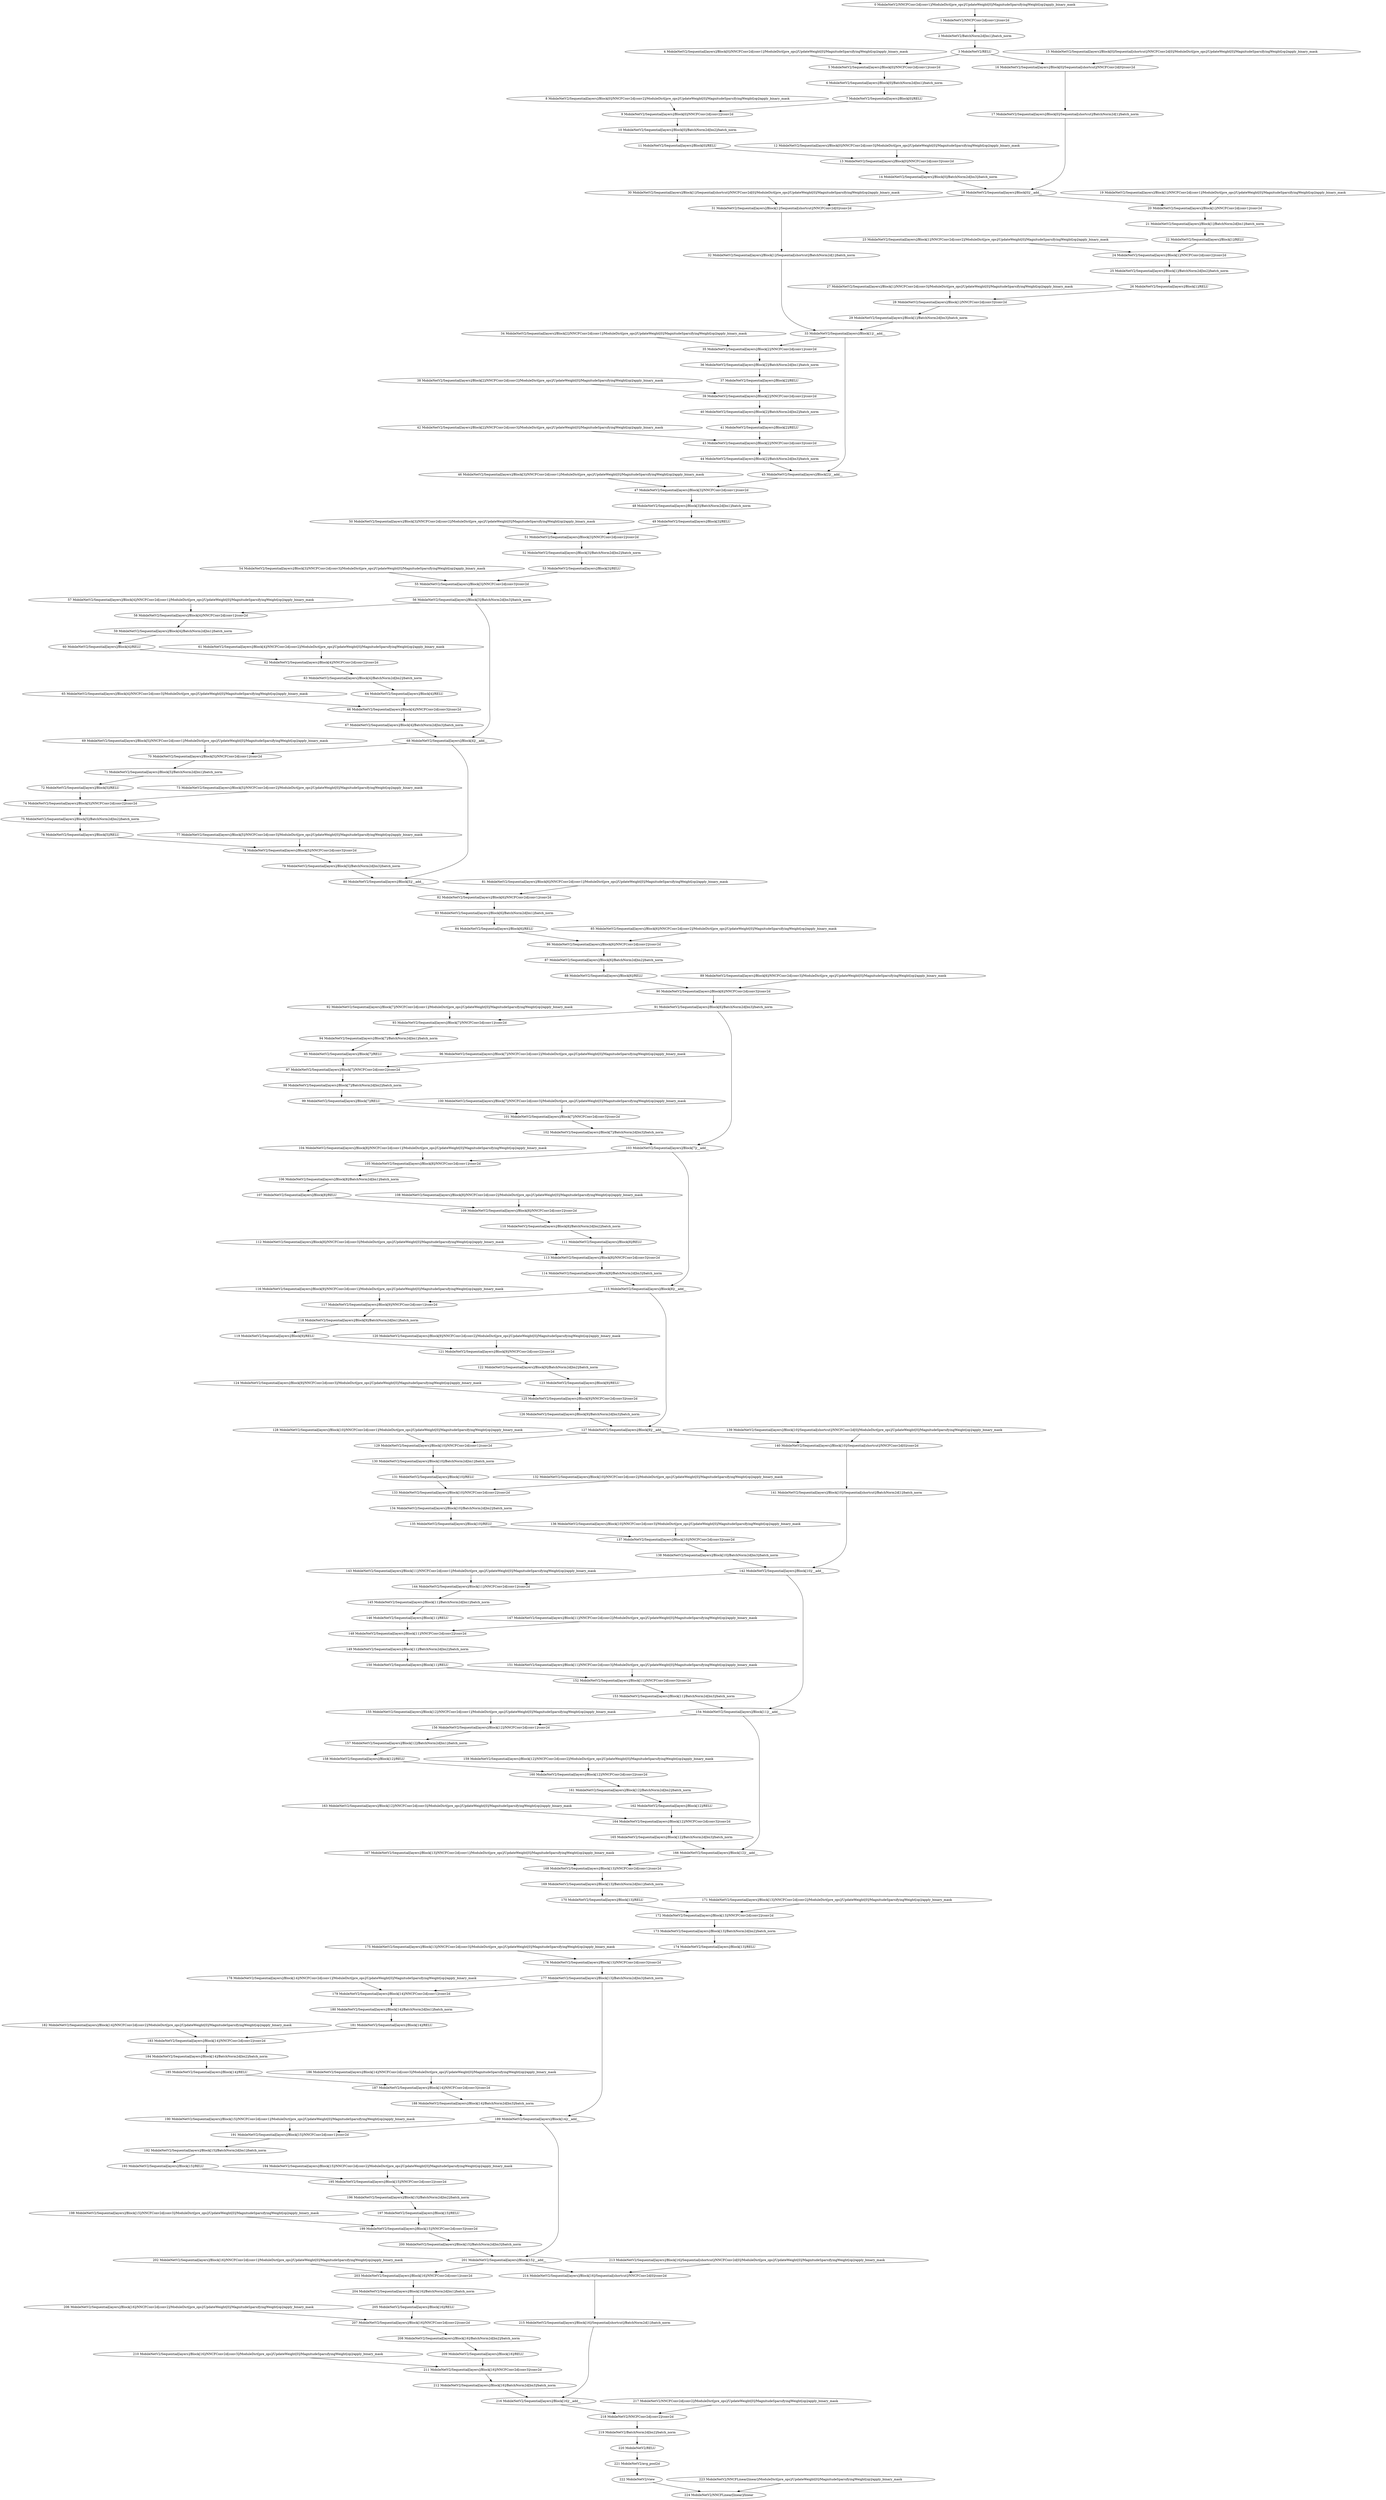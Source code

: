 strict digraph  {
"194 MobileNetV2/Sequential[layers]/Block[15]/NNCFConv2d[conv2]/ModuleDict[pre_ops]/UpdateWeight[0]/MagnitudeSparsifyingWeight[op]/apply_binary_mask" [id=194, scope="MobileNetV2/Sequential[layers]/Block[15]/NNCFConv2d[conv2]/ModuleDict[pre_ops]/UpdateWeight[0]/MagnitudeSparsifyingWeight[op]", type=apply_binary_mask];
"220 MobileNetV2/RELU" [id=220, scope=MobileNetV2, type=RELU];
"36 MobileNetV2/Sequential[layers]/Block[2]/BatchNorm2d[bn1]/batch_norm" [id=36, scope="MobileNetV2/Sequential[layers]/Block[2]/BatchNorm2d[bn1]", type=batch_norm];
"88 MobileNetV2/Sequential[layers]/Block[6]/RELU" [id=88, scope="MobileNetV2/Sequential[layers]/Block[6]", type=RELU];
"131 MobileNetV2/Sequential[layers]/Block[10]/RELU" [id=131, scope="MobileNetV2/Sequential[layers]/Block[10]", type=RELU];
"106 MobileNetV2/Sequential[layers]/Block[8]/BatchNorm2d[bn1]/batch_norm" [id=106, scope="MobileNetV2/Sequential[layers]/Block[8]/BatchNorm2d[bn1]", type=batch_norm];
"16 MobileNetV2/Sequential[layers]/Block[0]/Sequential[shortcut]/NNCFConv2d[0]/conv2d" [id=16, scope="MobileNetV2/Sequential[layers]/Block[0]/Sequential[shortcut]/NNCFConv2d[0]", type=conv2d];
"222 MobileNetV2/view" [id=222, scope=MobileNetV2, type=view];
"12 MobileNetV2/Sequential[layers]/Block[0]/NNCFConv2d[conv3]/ModuleDict[pre_ops]/UpdateWeight[0]/MagnitudeSparsifyingWeight[op]/apply_binary_mask" [id=12, scope="MobileNetV2/Sequential[layers]/Block[0]/NNCFConv2d[conv3]/ModuleDict[pre_ops]/UpdateWeight[0]/MagnitudeSparsifyingWeight[op]", type=apply_binary_mask];
"61 MobileNetV2/Sequential[layers]/Block[4]/NNCFConv2d[conv2]/ModuleDict[pre_ops]/UpdateWeight[0]/MagnitudeSparsifyingWeight[op]/apply_binary_mask" [id=61, scope="MobileNetV2/Sequential[layers]/Block[4]/NNCFConv2d[conv2]/ModuleDict[pre_ops]/UpdateWeight[0]/MagnitudeSparsifyingWeight[op]", type=apply_binary_mask];
"209 MobileNetV2/Sequential[layers]/Block[16]/RELU" [id=209, scope="MobileNetV2/Sequential[layers]/Block[16]", type=RELU];
"175 MobileNetV2/Sequential[layers]/Block[13]/NNCFConv2d[conv3]/ModuleDict[pre_ops]/UpdateWeight[0]/MagnitudeSparsifyingWeight[op]/apply_binary_mask" [id=175, scope="MobileNetV2/Sequential[layers]/Block[13]/NNCFConv2d[conv3]/ModuleDict[pre_ops]/UpdateWeight[0]/MagnitudeSparsifyingWeight[op]", type=apply_binary_mask];
"44 MobileNetV2/Sequential[layers]/Block[2]/BatchNorm2d[bn3]/batch_norm" [id=44, scope="MobileNetV2/Sequential[layers]/Block[2]/BatchNorm2d[bn3]", type=batch_norm];
"80 MobileNetV2/Sequential[layers]/Block[5]/__add__" [id=80, scope="MobileNetV2/Sequential[layers]/Block[5]", type=__add__];
"121 MobileNetV2/Sequential[layers]/Block[9]/NNCFConv2d[conv2]/conv2d" [id=121, scope="MobileNetV2/Sequential[layers]/Block[9]/NNCFConv2d[conv2]", type=conv2d];
"67 MobileNetV2/Sequential[layers]/Block[4]/BatchNorm2d[bn3]/batch_norm" [id=67, scope="MobileNetV2/Sequential[layers]/Block[4]/BatchNorm2d[bn3]", type=batch_norm];
"186 MobileNetV2/Sequential[layers]/Block[14]/NNCFConv2d[conv3]/ModuleDict[pre_ops]/UpdateWeight[0]/MagnitudeSparsifyingWeight[op]/apply_binary_mask" [id=186, scope="MobileNetV2/Sequential[layers]/Block[14]/NNCFConv2d[conv3]/ModuleDict[pre_ops]/UpdateWeight[0]/MagnitudeSparsifyingWeight[op]", type=apply_binary_mask];
"51 MobileNetV2/Sequential[layers]/Block[3]/NNCFConv2d[conv2]/conv2d" [id=51, scope="MobileNetV2/Sequential[layers]/Block[3]/NNCFConv2d[conv2]", type=conv2d];
"9 MobileNetV2/Sequential[layers]/Block[0]/NNCFConv2d[conv2]/conv2d" [id=9, scope="MobileNetV2/Sequential[layers]/Block[0]/NNCFConv2d[conv2]", type=conv2d];
"170 MobileNetV2/Sequential[layers]/Block[13]/RELU" [id=170, scope="MobileNetV2/Sequential[layers]/Block[13]", type=RELU];
"20 MobileNetV2/Sequential[layers]/Block[1]/NNCFConv2d[conv1]/conv2d" [id=20, scope="MobileNetV2/Sequential[layers]/Block[1]/NNCFConv2d[conv1]", type=conv2d];
"82 MobileNetV2/Sequential[layers]/Block[6]/NNCFConv2d[conv1]/conv2d" [id=82, scope="MobileNetV2/Sequential[layers]/Block[6]/NNCFConv2d[conv1]", type=conv2d];
"2 MobileNetV2/BatchNorm2d[bn1]/batch_norm" [id=2, scope="MobileNetV2/BatchNorm2d[bn1]", type=batch_norm];
"142 MobileNetV2/Sequential[layers]/Block[10]/__add__" [id=142, scope="MobileNetV2/Sequential[layers]/Block[10]", type=__add__];
"168 MobileNetV2/Sequential[layers]/Block[13]/NNCFConv2d[conv1]/conv2d" [id=168, scope="MobileNetV2/Sequential[layers]/Block[13]/NNCFConv2d[conv1]", type=conv2d];
"118 MobileNetV2/Sequential[layers]/Block[9]/BatchNorm2d[bn1]/batch_norm" [id=118, scope="MobileNetV2/Sequential[layers]/Block[9]/BatchNorm2d[bn1]", type=batch_norm];
"116 MobileNetV2/Sequential[layers]/Block[9]/NNCFConv2d[conv1]/ModuleDict[pre_ops]/UpdateWeight[0]/MagnitudeSparsifyingWeight[op]/apply_binary_mask" [id=116, scope="MobileNetV2/Sequential[layers]/Block[9]/NNCFConv2d[conv1]/ModuleDict[pre_ops]/UpdateWeight[0]/MagnitudeSparsifyingWeight[op]", type=apply_binary_mask];
"165 MobileNetV2/Sequential[layers]/Block[12]/BatchNorm2d[bn3]/batch_norm" [id=165, scope="MobileNetV2/Sequential[layers]/Block[12]/BatchNorm2d[bn3]", type=batch_norm];
"150 MobileNetV2/Sequential[layers]/Block[11]/RELU" [id=150, scope="MobileNetV2/Sequential[layers]/Block[11]", type=RELU];
"178 MobileNetV2/Sequential[layers]/Block[14]/NNCFConv2d[conv1]/ModuleDict[pre_ops]/UpdateWeight[0]/MagnitudeSparsifyingWeight[op]/apply_binary_mask" [id=178, scope="MobileNetV2/Sequential[layers]/Block[14]/NNCFConv2d[conv1]/ModuleDict[pre_ops]/UpdateWeight[0]/MagnitudeSparsifyingWeight[op]", type=apply_binary_mask];
"81 MobileNetV2/Sequential[layers]/Block[6]/NNCFConv2d[conv1]/ModuleDict[pre_ops]/UpdateWeight[0]/MagnitudeSparsifyingWeight[op]/apply_binary_mask" [id=81, scope="MobileNetV2/Sequential[layers]/Block[6]/NNCFConv2d[conv1]/ModuleDict[pre_ops]/UpdateWeight[0]/MagnitudeSparsifyingWeight[op]", type=apply_binary_mask];
"64 MobileNetV2/Sequential[layers]/Block[4]/RELU" [id=64, scope="MobileNetV2/Sequential[layers]/Block[4]", type=RELU];
"192 MobileNetV2/Sequential[layers]/Block[15]/BatchNorm2d[bn1]/batch_norm" [id=192, scope="MobileNetV2/Sequential[layers]/Block[15]/BatchNorm2d[bn1]", type=batch_norm];
"1 MobileNetV2/NNCFConv2d[conv1]/conv2d" [id=1, scope="MobileNetV2/NNCFConv2d[conv1]", type=conv2d];
"198 MobileNetV2/Sequential[layers]/Block[15]/NNCFConv2d[conv3]/ModuleDict[pre_ops]/UpdateWeight[0]/MagnitudeSparsifyingWeight[op]/apply_binary_mask" [id=198, scope="MobileNetV2/Sequential[layers]/Block[15]/NNCFConv2d[conv3]/ModuleDict[pre_ops]/UpdateWeight[0]/MagnitudeSparsifyingWeight[op]", type=apply_binary_mask];
"205 MobileNetV2/Sequential[layers]/Block[16]/RELU" [id=205, scope="MobileNetV2/Sequential[layers]/Block[16]", type=RELU];
"29 MobileNetV2/Sequential[layers]/Block[1]/BatchNorm2d[bn3]/batch_norm" [id=29, scope="MobileNetV2/Sequential[layers]/Block[1]/BatchNorm2d[bn3]", type=batch_norm];
"123 MobileNetV2/Sequential[layers]/Block[9]/RELU" [id=123, scope="MobileNetV2/Sequential[layers]/Block[9]", type=RELU];
"120 MobileNetV2/Sequential[layers]/Block[9]/NNCFConv2d[conv2]/ModuleDict[pre_ops]/UpdateWeight[0]/MagnitudeSparsifyingWeight[op]/apply_binary_mask" [id=120, scope="MobileNetV2/Sequential[layers]/Block[9]/NNCFConv2d[conv2]/ModuleDict[pre_ops]/UpdateWeight[0]/MagnitudeSparsifyingWeight[op]", type=apply_binary_mask];
"10 MobileNetV2/Sequential[layers]/Block[0]/BatchNorm2d[bn2]/batch_norm" [id=10, scope="MobileNetV2/Sequential[layers]/Block[0]/BatchNorm2d[bn2]", type=batch_norm];
"35 MobileNetV2/Sequential[layers]/Block[2]/NNCFConv2d[conv1]/conv2d" [id=35, scope="MobileNetV2/Sequential[layers]/Block[2]/NNCFConv2d[conv1]", type=conv2d];
"89 MobileNetV2/Sequential[layers]/Block[6]/NNCFConv2d[conv3]/ModuleDict[pre_ops]/UpdateWeight[0]/MagnitudeSparsifyingWeight[op]/apply_binary_mask" [id=89, scope="MobileNetV2/Sequential[layers]/Block[6]/NNCFConv2d[conv3]/ModuleDict[pre_ops]/UpdateWeight[0]/MagnitudeSparsifyingWeight[op]", type=apply_binary_mask];
"72 MobileNetV2/Sequential[layers]/Block[5]/RELU" [id=72, scope="MobileNetV2/Sequential[layers]/Block[5]", type=RELU];
"148 MobileNetV2/Sequential[layers]/Block[11]/NNCFConv2d[conv2]/conv2d" [id=148, scope="MobileNetV2/Sequential[layers]/Block[11]/NNCFConv2d[conv2]", type=conv2d];
"21 MobileNetV2/Sequential[layers]/Block[1]/BatchNorm2d[bn1]/batch_norm" [id=21, scope="MobileNetV2/Sequential[layers]/Block[1]/BatchNorm2d[bn1]", type=batch_norm];
"180 MobileNetV2/Sequential[layers]/Block[14]/BatchNorm2d[bn1]/batch_norm" [id=180, scope="MobileNetV2/Sequential[layers]/Block[14]/BatchNorm2d[bn1]", type=batch_norm];
"217 MobileNetV2/NNCFConv2d[conv2]/ModuleDict[pre_ops]/UpdateWeight[0]/MagnitudeSparsifyingWeight[op]/apply_binary_mask" [id=217, scope="MobileNetV2/NNCFConv2d[conv2]/ModuleDict[pre_ops]/UpdateWeight[0]/MagnitudeSparsifyingWeight[op]", type=apply_binary_mask];
"11 MobileNetV2/Sequential[layers]/Block[0]/RELU" [id=11, scope="MobileNetV2/Sequential[layers]/Block[0]", type=RELU];
"218 MobileNetV2/NNCFConv2d[conv2]/conv2d" [id=218, scope="MobileNetV2/NNCFConv2d[conv2]", type=conv2d];
"219 MobileNetV2/BatchNorm2d[bn2]/batch_norm" [id=219, scope="MobileNetV2/BatchNorm2d[bn2]", type=batch_norm];
"195 MobileNetV2/Sequential[layers]/Block[15]/NNCFConv2d[conv2]/conv2d" [id=195, scope="MobileNetV2/Sequential[layers]/Block[15]/NNCFConv2d[conv2]", type=conv2d];
"132 MobileNetV2/Sequential[layers]/Block[10]/NNCFConv2d[conv2]/ModuleDict[pre_ops]/UpdateWeight[0]/MagnitudeSparsifyingWeight[op]/apply_binary_mask" [id=132, scope="MobileNetV2/Sequential[layers]/Block[10]/NNCFConv2d[conv2]/ModuleDict[pre_ops]/UpdateWeight[0]/MagnitudeSparsifyingWeight[op]", type=apply_binary_mask];
"208 MobileNetV2/Sequential[layers]/Block[16]/BatchNorm2d[bn2]/batch_norm" [id=208, scope="MobileNetV2/Sequential[layers]/Block[16]/BatchNorm2d[bn2]", type=batch_norm];
"70 MobileNetV2/Sequential[layers]/Block[5]/NNCFConv2d[conv1]/conv2d" [id=70, scope="MobileNetV2/Sequential[layers]/Block[5]/NNCFConv2d[conv1]", type=conv2d];
"63 MobileNetV2/Sequential[layers]/Block[4]/BatchNorm2d[bn2]/batch_norm" [id=63, scope="MobileNetV2/Sequential[layers]/Block[4]/BatchNorm2d[bn2]", type=batch_norm];
"91 MobileNetV2/Sequential[layers]/Block[6]/BatchNorm2d[bn3]/batch_norm" [id=91, scope="MobileNetV2/Sequential[layers]/Block[6]/BatchNorm2d[bn3]", type=batch_norm];
"155 MobileNetV2/Sequential[layers]/Block[12]/NNCFConv2d[conv1]/ModuleDict[pre_ops]/UpdateWeight[0]/MagnitudeSparsifyingWeight[op]/apply_binary_mask" [id=155, scope="MobileNetV2/Sequential[layers]/Block[12]/NNCFConv2d[conv1]/ModuleDict[pre_ops]/UpdateWeight[0]/MagnitudeSparsifyingWeight[op]", type=apply_binary_mask];
"95 MobileNetV2/Sequential[layers]/Block[7]/RELU" [id=95, scope="MobileNetV2/Sequential[layers]/Block[7]", type=RELU];
"15 MobileNetV2/Sequential[layers]/Block[0]/Sequential[shortcut]/NNCFConv2d[0]/ModuleDict[pre_ops]/UpdateWeight[0]/MagnitudeSparsifyingWeight[op]/apply_binary_mask" [id=15, scope="MobileNetV2/Sequential[layers]/Block[0]/Sequential[shortcut]/NNCFConv2d[0]/ModuleDict[pre_ops]/UpdateWeight[0]/MagnitudeSparsifyingWeight[op]", type=apply_binary_mask];
"69 MobileNetV2/Sequential[layers]/Block[5]/NNCFConv2d[conv1]/ModuleDict[pre_ops]/UpdateWeight[0]/MagnitudeSparsifyingWeight[op]/apply_binary_mask" [id=69, scope="MobileNetV2/Sequential[layers]/Block[5]/NNCFConv2d[conv1]/ModuleDict[pre_ops]/UpdateWeight[0]/MagnitudeSparsifyingWeight[op]", type=apply_binary_mask];
"145 MobileNetV2/Sequential[layers]/Block[11]/BatchNorm2d[bn1]/batch_norm" [id=145, scope="MobileNetV2/Sequential[layers]/Block[11]/BatchNorm2d[bn1]", type=batch_norm];
"78 MobileNetV2/Sequential[layers]/Block[5]/NNCFConv2d[conv3]/conv2d" [id=78, scope="MobileNetV2/Sequential[layers]/Block[5]/NNCFConv2d[conv3]", type=conv2d];
"204 MobileNetV2/Sequential[layers]/Block[16]/BatchNorm2d[bn1]/batch_norm" [id=204, scope="MobileNetV2/Sequential[layers]/Block[16]/BatchNorm2d[bn1]", type=batch_norm];
"76 MobileNetV2/Sequential[layers]/Block[5]/RELU" [id=76, scope="MobileNetV2/Sequential[layers]/Block[5]", type=RELU];
"149 MobileNetV2/Sequential[layers]/Block[11]/BatchNorm2d[bn2]/batch_norm" [id=149, scope="MobileNetV2/Sequential[layers]/Block[11]/BatchNorm2d[bn2]", type=batch_norm];
"50 MobileNetV2/Sequential[layers]/Block[3]/NNCFConv2d[conv2]/ModuleDict[pre_ops]/UpdateWeight[0]/MagnitudeSparsifyingWeight[op]/apply_binary_mask" [id=50, scope="MobileNetV2/Sequential[layers]/Block[3]/NNCFConv2d[conv2]/ModuleDict[pre_ops]/UpdateWeight[0]/MagnitudeSparsifyingWeight[op]", type=apply_binary_mask];
"74 MobileNetV2/Sequential[layers]/Block[5]/NNCFConv2d[conv2]/conv2d" [id=74, scope="MobileNetV2/Sequential[layers]/Block[5]/NNCFConv2d[conv2]", type=conv2d];
"37 MobileNetV2/Sequential[layers]/Block[2]/RELU" [id=37, scope="MobileNetV2/Sequential[layers]/Block[2]", type=RELU];
"147 MobileNetV2/Sequential[layers]/Block[11]/NNCFConv2d[conv2]/ModuleDict[pre_ops]/UpdateWeight[0]/MagnitudeSparsifyingWeight[op]/apply_binary_mask" [id=147, scope="MobileNetV2/Sequential[layers]/Block[11]/NNCFConv2d[conv2]/ModuleDict[pre_ops]/UpdateWeight[0]/MagnitudeSparsifyingWeight[op]", type=apply_binary_mask];
"84 MobileNetV2/Sequential[layers]/Block[6]/RELU" [id=84, scope="MobileNetV2/Sequential[layers]/Block[6]", type=RELU];
"24 MobileNetV2/Sequential[layers]/Block[1]/NNCFConv2d[conv2]/conv2d" [id=24, scope="MobileNetV2/Sequential[layers]/Block[1]/NNCFConv2d[conv2]", type=conv2d];
"183 MobileNetV2/Sequential[layers]/Block[14]/NNCFConv2d[conv2]/conv2d" [id=183, scope="MobileNetV2/Sequential[layers]/Block[14]/NNCFConv2d[conv2]", type=conv2d];
"191 MobileNetV2/Sequential[layers]/Block[15]/NNCFConv2d[conv1]/conv2d" [id=191, scope="MobileNetV2/Sequential[layers]/Block[15]/NNCFConv2d[conv1]", type=conv2d];
"210 MobileNetV2/Sequential[layers]/Block[16]/NNCFConv2d[conv3]/ModuleDict[pre_ops]/UpdateWeight[0]/MagnitudeSparsifyingWeight[op]/apply_binary_mask" [id=210, scope="MobileNetV2/Sequential[layers]/Block[16]/NNCFConv2d[conv3]/ModuleDict[pre_ops]/UpdateWeight[0]/MagnitudeSparsifyingWeight[op]", type=apply_binary_mask];
"98 MobileNetV2/Sequential[layers]/Block[7]/BatchNorm2d[bn2]/batch_norm" [id=98, scope="MobileNetV2/Sequential[layers]/Block[7]/BatchNorm2d[bn2]", type=batch_norm];
"58 MobileNetV2/Sequential[layers]/Block[4]/NNCFConv2d[conv1]/conv2d" [id=58, scope="MobileNetV2/Sequential[layers]/Block[4]/NNCFConv2d[conv1]", type=conv2d];
"28 MobileNetV2/Sequential[layers]/Block[1]/NNCFConv2d[conv3]/conv2d" [id=28, scope="MobileNetV2/Sequential[layers]/Block[1]/NNCFConv2d[conv3]", type=conv2d];
"179 MobileNetV2/Sequential[layers]/Block[14]/NNCFConv2d[conv1]/conv2d" [id=179, scope="MobileNetV2/Sequential[layers]/Block[14]/NNCFConv2d[conv1]", type=conv2d];
"31 MobileNetV2/Sequential[layers]/Block[1]/Sequential[shortcut]/NNCFConv2d[0]/conv2d" [id=31, scope="MobileNetV2/Sequential[layers]/Block[1]/Sequential[shortcut]/NNCFConv2d[0]", type=conv2d];
"199 MobileNetV2/Sequential[layers]/Block[15]/NNCFConv2d[conv3]/conv2d" [id=199, scope="MobileNetV2/Sequential[layers]/Block[15]/NNCFConv2d[conv3]", type=conv2d];
"18 MobileNetV2/Sequential[layers]/Block[0]/__add__" [id=18, scope="MobileNetV2/Sequential[layers]/Block[0]", type=__add__];
"22 MobileNetV2/Sequential[layers]/Block[1]/RELU" [id=22, scope="MobileNetV2/Sequential[layers]/Block[1]", type=RELU];
"223 MobileNetV2/NNCFLinear[linear]/ModuleDict[pre_ops]/UpdateWeight[0]/MagnitudeSparsifyingWeight[op]/apply_binary_mask" [id=223, scope="MobileNetV2/NNCFLinear[linear]/ModuleDict[pre_ops]/UpdateWeight[0]/MagnitudeSparsifyingWeight[op]", type=apply_binary_mask];
"19 MobileNetV2/Sequential[layers]/Block[1]/NNCFConv2d[conv1]/ModuleDict[pre_ops]/UpdateWeight[0]/MagnitudeSparsifyingWeight[op]/apply_binary_mask" [id=19, scope="MobileNetV2/Sequential[layers]/Block[1]/NNCFConv2d[conv1]/ModuleDict[pre_ops]/UpdateWeight[0]/MagnitudeSparsifyingWeight[op]", type=apply_binary_mask];
"96 MobileNetV2/Sequential[layers]/Block[7]/NNCFConv2d[conv2]/ModuleDict[pre_ops]/UpdateWeight[0]/MagnitudeSparsifyingWeight[op]/apply_binary_mask" [id=96, scope="MobileNetV2/Sequential[layers]/Block[7]/NNCFConv2d[conv2]/ModuleDict[pre_ops]/UpdateWeight[0]/MagnitudeSparsifyingWeight[op]", type=apply_binary_mask];
"160 MobileNetV2/Sequential[layers]/Block[12]/NNCFConv2d[conv2]/conv2d" [id=160, scope="MobileNetV2/Sequential[layers]/Block[12]/NNCFConv2d[conv2]", type=conv2d];
"108 MobileNetV2/Sequential[layers]/Block[8]/NNCFConv2d[conv2]/ModuleDict[pre_ops]/UpdateWeight[0]/MagnitudeSparsifyingWeight[op]/apply_binary_mask" [id=108, scope="MobileNetV2/Sequential[layers]/Block[8]/NNCFConv2d[conv2]/ModuleDict[pre_ops]/UpdateWeight[0]/MagnitudeSparsifyingWeight[op]", type=apply_binary_mask];
"102 MobileNetV2/Sequential[layers]/Block[7]/BatchNorm2d[bn3]/batch_norm" [id=102, scope="MobileNetV2/Sequential[layers]/Block[7]/BatchNorm2d[bn3]", type=batch_norm];
"137 MobileNetV2/Sequential[layers]/Block[10]/NNCFConv2d[conv3]/conv2d" [id=137, scope="MobileNetV2/Sequential[layers]/Block[10]/NNCFConv2d[conv3]", type=conv2d];
"111 MobileNetV2/Sequential[layers]/Block[8]/RELU" [id=111, scope="MobileNetV2/Sequential[layers]/Block[8]", type=RELU];
"52 MobileNetV2/Sequential[layers]/Block[3]/BatchNorm2d[bn2]/batch_norm" [id=52, scope="MobileNetV2/Sequential[layers]/Block[3]/BatchNorm2d[bn2]", type=batch_norm];
"159 MobileNetV2/Sequential[layers]/Block[12]/NNCFConv2d[conv2]/ModuleDict[pre_ops]/UpdateWeight[0]/MagnitudeSparsifyingWeight[op]/apply_binary_mask" [id=159, scope="MobileNetV2/Sequential[layers]/Block[12]/NNCFConv2d[conv2]/ModuleDict[pre_ops]/UpdateWeight[0]/MagnitudeSparsifyingWeight[op]", type=apply_binary_mask];
"158 MobileNetV2/Sequential[layers]/Block[12]/RELU" [id=158, scope="MobileNetV2/Sequential[layers]/Block[12]", type=RELU];
"188 MobileNetV2/Sequential[layers]/Block[14]/BatchNorm2d[bn3]/batch_norm" [id=188, scope="MobileNetV2/Sequential[layers]/Block[14]/BatchNorm2d[bn3]", type=batch_norm];
"213 MobileNetV2/Sequential[layers]/Block[16]/Sequential[shortcut]/NNCFConv2d[0]/ModuleDict[pre_ops]/UpdateWeight[0]/MagnitudeSparsifyingWeight[op]/apply_binary_mask" [id=213, scope="MobileNetV2/Sequential[layers]/Block[16]/Sequential[shortcut]/NNCFConv2d[0]/ModuleDict[pre_ops]/UpdateWeight[0]/MagnitudeSparsifyingWeight[op]", type=apply_binary_mask];
"54 MobileNetV2/Sequential[layers]/Block[3]/NNCFConv2d[conv3]/ModuleDict[pre_ops]/UpdateWeight[0]/MagnitudeSparsifyingWeight[op]/apply_binary_mask" [id=54, scope="MobileNetV2/Sequential[layers]/Block[3]/NNCFConv2d[conv3]/ModuleDict[pre_ops]/UpdateWeight[0]/MagnitudeSparsifyingWeight[op]", type=apply_binary_mask];
"193 MobileNetV2/Sequential[layers]/Block[15]/RELU" [id=193, scope="MobileNetV2/Sequential[layers]/Block[15]", type=RELU];
"156 MobileNetV2/Sequential[layers]/Block[12]/NNCFConv2d[conv1]/conv2d" [id=156, scope="MobileNetV2/Sequential[layers]/Block[12]/NNCFConv2d[conv1]", type=conv2d];
"171 MobileNetV2/Sequential[layers]/Block[13]/NNCFConv2d[conv2]/ModuleDict[pre_ops]/UpdateWeight[0]/MagnitudeSparsifyingWeight[op]/apply_binary_mask" [id=171, scope="MobileNetV2/Sequential[layers]/Block[13]/NNCFConv2d[conv2]/ModuleDict[pre_ops]/UpdateWeight[0]/MagnitudeSparsifyingWeight[op]", type=apply_binary_mask];
"32 MobileNetV2/Sequential[layers]/Block[1]/Sequential[shortcut]/BatchNorm2d[1]/batch_norm" [id=32, scope="MobileNetV2/Sequential[layers]/Block[1]/Sequential[shortcut]/BatchNorm2d[1]", type=batch_norm];
"202 MobileNetV2/Sequential[layers]/Block[16]/NNCFConv2d[conv1]/ModuleDict[pre_ops]/UpdateWeight[0]/MagnitudeSparsifyingWeight[op]/apply_binary_mask" [id=202, scope="MobileNetV2/Sequential[layers]/Block[16]/NNCFConv2d[conv1]/ModuleDict[pre_ops]/UpdateWeight[0]/MagnitudeSparsifyingWeight[op]", type=apply_binary_mask];
"3 MobileNetV2/RELU" [id=3, scope=MobileNetV2, type=RELU];
"39 MobileNetV2/Sequential[layers]/Block[2]/NNCFConv2d[conv2]/conv2d" [id=39, scope="MobileNetV2/Sequential[layers]/Block[2]/NNCFConv2d[conv2]", type=conv2d];
"57 MobileNetV2/Sequential[layers]/Block[4]/NNCFConv2d[conv1]/ModuleDict[pre_ops]/UpdateWeight[0]/MagnitudeSparsifyingWeight[op]/apply_binary_mask" [id=57, scope="MobileNetV2/Sequential[layers]/Block[4]/NNCFConv2d[conv1]/ModuleDict[pre_ops]/UpdateWeight[0]/MagnitudeSparsifyingWeight[op]", type=apply_binary_mask];
"47 MobileNetV2/Sequential[layers]/Block[3]/NNCFConv2d[conv1]/conv2d" [id=47, scope="MobileNetV2/Sequential[layers]/Block[3]/NNCFConv2d[conv1]", type=conv2d];
"119 MobileNetV2/Sequential[layers]/Block[9]/RELU" [id=119, scope="MobileNetV2/Sequential[layers]/Block[9]", type=RELU];
"25 MobileNetV2/Sequential[layers]/Block[1]/BatchNorm2d[bn2]/batch_norm" [id=25, scope="MobileNetV2/Sequential[layers]/Block[1]/BatchNorm2d[bn2]", type=batch_norm];
"185 MobileNetV2/Sequential[layers]/Block[14]/RELU" [id=185, scope="MobileNetV2/Sequential[layers]/Block[14]", type=RELU];
"66 MobileNetV2/Sequential[layers]/Block[4]/NNCFConv2d[conv3]/conv2d" [id=66, scope="MobileNetV2/Sequential[layers]/Block[4]/NNCFConv2d[conv3]", type=conv2d];
"113 MobileNetV2/Sequential[layers]/Block[8]/NNCFConv2d[conv3]/conv2d" [id=113, scope="MobileNetV2/Sequential[layers]/Block[8]/NNCFConv2d[conv3]", type=conv2d];
"46 MobileNetV2/Sequential[layers]/Block[3]/NNCFConv2d[conv1]/ModuleDict[pre_ops]/UpdateWeight[0]/MagnitudeSparsifyingWeight[op]/apply_binary_mask" [id=46, scope="MobileNetV2/Sequential[layers]/Block[3]/NNCFConv2d[conv1]/ModuleDict[pre_ops]/UpdateWeight[0]/MagnitudeSparsifyingWeight[op]", type=apply_binary_mask];
"45 MobileNetV2/Sequential[layers]/Block[2]/__add__" [id=45, scope="MobileNetV2/Sequential[layers]/Block[2]", type=__add__];
"200 MobileNetV2/Sequential[layers]/Block[15]/BatchNorm2d[bn3]/batch_norm" [id=200, scope="MobileNetV2/Sequential[layers]/Block[15]/BatchNorm2d[bn3]", type=batch_norm];
"71 MobileNetV2/Sequential[layers]/Block[5]/BatchNorm2d[bn1]/batch_norm" [id=71, scope="MobileNetV2/Sequential[layers]/Block[5]/BatchNorm2d[bn1]", type=batch_norm];
"133 MobileNetV2/Sequential[layers]/Block[10]/NNCFConv2d[conv2]/conv2d" [id=133, scope="MobileNetV2/Sequential[layers]/Block[10]/NNCFConv2d[conv2]", type=conv2d];
"97 MobileNetV2/Sequential[layers]/Block[7]/NNCFConv2d[conv2]/conv2d" [id=97, scope="MobileNetV2/Sequential[layers]/Block[7]/NNCFConv2d[conv2]", type=conv2d];
"157 MobileNetV2/Sequential[layers]/Block[12]/BatchNorm2d[bn1]/batch_norm" [id=157, scope="MobileNetV2/Sequential[layers]/Block[12]/BatchNorm2d[bn1]", type=batch_norm];
"221 MobileNetV2/avg_pool2d" [id=221, scope=MobileNetV2, type=avg_pool2d];
"146 MobileNetV2/Sequential[layers]/Block[11]/RELU" [id=146, scope="MobileNetV2/Sequential[layers]/Block[11]", type=RELU];
"59 MobileNetV2/Sequential[layers]/Block[4]/BatchNorm2d[bn1]/batch_norm" [id=59, scope="MobileNetV2/Sequential[layers]/Block[4]/BatchNorm2d[bn1]", type=batch_norm];
"162 MobileNetV2/Sequential[layers]/Block[12]/RELU" [id=162, scope="MobileNetV2/Sequential[layers]/Block[12]", type=RELU];
"99 MobileNetV2/Sequential[layers]/Block[7]/RELU" [id=99, scope="MobileNetV2/Sequential[layers]/Block[7]", type=RELU];
"124 MobileNetV2/Sequential[layers]/Block[9]/NNCFConv2d[conv3]/ModuleDict[pre_ops]/UpdateWeight[0]/MagnitudeSparsifyingWeight[op]/apply_binary_mask" [id=124, scope="MobileNetV2/Sequential[layers]/Block[9]/NNCFConv2d[conv3]/ModuleDict[pre_ops]/UpdateWeight[0]/MagnitudeSparsifyingWeight[op]", type=apply_binary_mask];
"122 MobileNetV2/Sequential[layers]/Block[9]/BatchNorm2d[bn2]/batch_norm" [id=122, scope="MobileNetV2/Sequential[layers]/Block[9]/BatchNorm2d[bn2]", type=batch_norm];
"41 MobileNetV2/Sequential[layers]/Block[2]/RELU" [id=41, scope="MobileNetV2/Sequential[layers]/Block[2]", type=RELU];
"6 MobileNetV2/Sequential[layers]/Block[0]/BatchNorm2d[bn1]/batch_norm" [id=6, scope="MobileNetV2/Sequential[layers]/Block[0]/BatchNorm2d[bn1]", type=batch_norm];
"26 MobileNetV2/Sequential[layers]/Block[1]/RELU" [id=26, scope="MobileNetV2/Sequential[layers]/Block[1]", type=RELU];
"177 MobileNetV2/Sequential[layers]/Block[13]/BatchNorm2d[bn3]/batch_norm" [id=177, scope="MobileNetV2/Sequential[layers]/Block[13]/BatchNorm2d[bn3]", type=batch_norm];
"184 MobileNetV2/Sequential[layers]/Block[14]/BatchNorm2d[bn2]/batch_norm" [id=184, scope="MobileNetV2/Sequential[layers]/Block[14]/BatchNorm2d[bn2]", type=batch_norm];
"94 MobileNetV2/Sequential[layers]/Block[7]/BatchNorm2d[bn1]/batch_norm" [id=94, scope="MobileNetV2/Sequential[layers]/Block[7]/BatchNorm2d[bn1]", type=batch_norm];
"136 MobileNetV2/Sequential[layers]/Block[10]/NNCFConv2d[conv3]/ModuleDict[pre_ops]/UpdateWeight[0]/MagnitudeSparsifyingWeight[op]/apply_binary_mask" [id=136, scope="MobileNetV2/Sequential[layers]/Block[10]/NNCFConv2d[conv3]/ModuleDict[pre_ops]/UpdateWeight[0]/MagnitudeSparsifyingWeight[op]", type=apply_binary_mask];
"83 MobileNetV2/Sequential[layers]/Block[6]/BatchNorm2d[bn1]/batch_norm" [id=83, scope="MobileNetV2/Sequential[layers]/Block[6]/BatchNorm2d[bn1]", type=batch_norm];
"174 MobileNetV2/Sequential[layers]/Block[13]/RELU" [id=174, scope="MobileNetV2/Sequential[layers]/Block[13]", type=RELU];
"224 MobileNetV2/NNCFLinear[linear]/linear" [id=224, scope="MobileNetV2/NNCFLinear[linear]", type=linear];
"153 MobileNetV2/Sequential[layers]/Block[11]/BatchNorm2d[bn3]/batch_norm" [id=153, scope="MobileNetV2/Sequential[layers]/Block[11]/BatchNorm2d[bn3]", type=batch_norm];
"172 MobileNetV2/Sequential[layers]/Block[13]/NNCFConv2d[conv2]/conv2d" [id=172, scope="MobileNetV2/Sequential[layers]/Block[13]/NNCFConv2d[conv2]", type=conv2d];
"105 MobileNetV2/Sequential[layers]/Block[8]/NNCFConv2d[conv1]/conv2d" [id=105, scope="MobileNetV2/Sequential[layers]/Block[8]/NNCFConv2d[conv1]", type=conv2d];
"203 MobileNetV2/Sequential[layers]/Block[16]/NNCFConv2d[conv1]/conv2d" [id=203, scope="MobileNetV2/Sequential[layers]/Block[16]/NNCFConv2d[conv1]", type=conv2d];
"68 MobileNetV2/Sequential[layers]/Block[4]/__add__" [id=68, scope="MobileNetV2/Sequential[layers]/Block[4]", type=__add__];
"4 MobileNetV2/Sequential[layers]/Block[0]/NNCFConv2d[conv1]/ModuleDict[pre_ops]/UpdateWeight[0]/MagnitudeSparsifyingWeight[op]/apply_binary_mask" [id=4, scope="MobileNetV2/Sequential[layers]/Block[0]/NNCFConv2d[conv1]/ModuleDict[pre_ops]/UpdateWeight[0]/MagnitudeSparsifyingWeight[op]", type=apply_binary_mask];
"169 MobileNetV2/Sequential[layers]/Block[13]/BatchNorm2d[bn1]/batch_norm" [id=169, scope="MobileNetV2/Sequential[layers]/Block[13]/BatchNorm2d[bn1]", type=batch_norm];
"190 MobileNetV2/Sequential[layers]/Block[15]/NNCFConv2d[conv1]/ModuleDict[pre_ops]/UpdateWeight[0]/MagnitudeSparsifyingWeight[op]/apply_binary_mask" [id=190, scope="MobileNetV2/Sequential[layers]/Block[15]/NNCFConv2d[conv1]/ModuleDict[pre_ops]/UpdateWeight[0]/MagnitudeSparsifyingWeight[op]", type=apply_binary_mask];
"79 MobileNetV2/Sequential[layers]/Block[5]/BatchNorm2d[bn3]/batch_norm" [id=79, scope="MobileNetV2/Sequential[layers]/Block[5]/BatchNorm2d[bn3]", type=batch_norm];
"211 MobileNetV2/Sequential[layers]/Block[16]/NNCFConv2d[conv3]/conv2d" [id=211, scope="MobileNetV2/Sequential[layers]/Block[16]/NNCFConv2d[conv3]", type=conv2d];
"107 MobileNetV2/Sequential[layers]/Block[8]/RELU" [id=107, scope="MobileNetV2/Sequential[layers]/Block[8]", type=RELU];
"14 MobileNetV2/Sequential[layers]/Block[0]/BatchNorm2d[bn3]/batch_norm" [id=14, scope="MobileNetV2/Sequential[layers]/Block[0]/BatchNorm2d[bn3]", type=batch_norm];
"90 MobileNetV2/Sequential[layers]/Block[6]/NNCFConv2d[conv3]/conv2d" [id=90, scope="MobileNetV2/Sequential[layers]/Block[6]/NNCFConv2d[conv3]", type=conv2d];
"129 MobileNetV2/Sequential[layers]/Block[10]/NNCFConv2d[conv1]/conv2d" [id=129, scope="MobileNetV2/Sequential[layers]/Block[10]/NNCFConv2d[conv1]", type=conv2d];
"216 MobileNetV2/Sequential[layers]/Block[16]/__add__" [id=216, scope="MobileNetV2/Sequential[layers]/Block[16]", type=__add__];
"8 MobileNetV2/Sequential[layers]/Block[0]/NNCFConv2d[conv2]/ModuleDict[pre_ops]/UpdateWeight[0]/MagnitudeSparsifyingWeight[op]/apply_binary_mask" [id=8, scope="MobileNetV2/Sequential[layers]/Block[0]/NNCFConv2d[conv2]/ModuleDict[pre_ops]/UpdateWeight[0]/MagnitudeSparsifyingWeight[op]", type=apply_binary_mask];
"0 MobileNetV2/NNCFConv2d[conv1]/ModuleDict[pre_ops]/UpdateWeight[0]/MagnitudeSparsifyingWeight[op]/apply_binary_mask" [id=0, scope="MobileNetV2/NNCFConv2d[conv1]/ModuleDict[pre_ops]/UpdateWeight[0]/MagnitudeSparsifyingWeight[op]", type=apply_binary_mask];
"60 MobileNetV2/Sequential[layers]/Block[4]/RELU" [id=60, scope="MobileNetV2/Sequential[layers]/Block[4]", type=RELU];
"92 MobileNetV2/Sequential[layers]/Block[7]/NNCFConv2d[conv1]/ModuleDict[pre_ops]/UpdateWeight[0]/MagnitudeSparsifyingWeight[op]/apply_binary_mask" [id=92, scope="MobileNetV2/Sequential[layers]/Block[7]/NNCFConv2d[conv1]/ModuleDict[pre_ops]/UpdateWeight[0]/MagnitudeSparsifyingWeight[op]", type=apply_binary_mask];
"173 MobileNetV2/Sequential[layers]/Block[13]/BatchNorm2d[bn2]/batch_norm" [id=173, scope="MobileNetV2/Sequential[layers]/Block[13]/BatchNorm2d[bn2]", type=batch_norm];
"56 MobileNetV2/Sequential[layers]/Block[3]/BatchNorm2d[bn3]/batch_norm" [id=56, scope="MobileNetV2/Sequential[layers]/Block[3]/BatchNorm2d[bn3]", type=batch_norm];
"48 MobileNetV2/Sequential[layers]/Block[3]/BatchNorm2d[bn1]/batch_norm" [id=48, scope="MobileNetV2/Sequential[layers]/Block[3]/BatchNorm2d[bn1]", type=batch_norm];
"126 MobileNetV2/Sequential[layers]/Block[9]/BatchNorm2d[bn3]/batch_norm" [id=126, scope="MobileNetV2/Sequential[layers]/Block[9]/BatchNorm2d[bn3]", type=batch_norm];
"30 MobileNetV2/Sequential[layers]/Block[1]/Sequential[shortcut]/NNCFConv2d[0]/ModuleDict[pre_ops]/UpdateWeight[0]/MagnitudeSparsifyingWeight[op]/apply_binary_mask" [id=30, scope="MobileNetV2/Sequential[layers]/Block[1]/Sequential[shortcut]/NNCFConv2d[0]/ModuleDict[pre_ops]/UpdateWeight[0]/MagnitudeSparsifyingWeight[op]", type=apply_binary_mask];
"117 MobileNetV2/Sequential[layers]/Block[9]/NNCFConv2d[conv1]/conv2d" [id=117, scope="MobileNetV2/Sequential[layers]/Block[9]/NNCFConv2d[conv1]", type=conv2d];
"104 MobileNetV2/Sequential[layers]/Block[8]/NNCFConv2d[conv1]/ModuleDict[pre_ops]/UpdateWeight[0]/MagnitudeSparsifyingWeight[op]/apply_binary_mask" [id=104, scope="MobileNetV2/Sequential[layers]/Block[8]/NNCFConv2d[conv1]/ModuleDict[pre_ops]/UpdateWeight[0]/MagnitudeSparsifyingWeight[op]", type=apply_binary_mask];
"181 MobileNetV2/Sequential[layers]/Block[14]/RELU" [id=181, scope="MobileNetV2/Sequential[layers]/Block[14]", type=RELU];
"187 MobileNetV2/Sequential[layers]/Block[14]/NNCFConv2d[conv3]/conv2d" [id=187, scope="MobileNetV2/Sequential[layers]/Block[14]/NNCFConv2d[conv3]", type=conv2d];
"87 MobileNetV2/Sequential[layers]/Block[6]/BatchNorm2d[bn2]/batch_norm" [id=87, scope="MobileNetV2/Sequential[layers]/Block[6]/BatchNorm2d[bn2]", type=batch_norm];
"17 MobileNetV2/Sequential[layers]/Block[0]/Sequential[shortcut]/BatchNorm2d[1]/batch_norm" [id=17, scope="MobileNetV2/Sequential[layers]/Block[0]/Sequential[shortcut]/BatchNorm2d[1]", type=batch_norm];
"112 MobileNetV2/Sequential[layers]/Block[8]/NNCFConv2d[conv3]/ModuleDict[pre_ops]/UpdateWeight[0]/MagnitudeSparsifyingWeight[op]/apply_binary_mask" [id=112, scope="MobileNetV2/Sequential[layers]/Block[8]/NNCFConv2d[conv3]/ModuleDict[pre_ops]/UpdateWeight[0]/MagnitudeSparsifyingWeight[op]", type=apply_binary_mask];
"43 MobileNetV2/Sequential[layers]/Block[2]/NNCFConv2d[conv3]/conv2d" [id=43, scope="MobileNetV2/Sequential[layers]/Block[2]/NNCFConv2d[conv3]", type=conv2d];
"135 MobileNetV2/Sequential[layers]/Block[10]/RELU" [id=135, scope="MobileNetV2/Sequential[layers]/Block[10]", type=RELU];
"27 MobileNetV2/Sequential[layers]/Block[1]/NNCFConv2d[conv3]/ModuleDict[pre_ops]/UpdateWeight[0]/MagnitudeSparsifyingWeight[op]/apply_binary_mask" [id=27, scope="MobileNetV2/Sequential[layers]/Block[1]/NNCFConv2d[conv3]/ModuleDict[pre_ops]/UpdateWeight[0]/MagnitudeSparsifyingWeight[op]", type=apply_binary_mask];
"176 MobileNetV2/Sequential[layers]/Block[13]/NNCFConv2d[conv3]/conv2d" [id=176, scope="MobileNetV2/Sequential[layers]/Block[13]/NNCFConv2d[conv3]", type=conv2d];
"33 MobileNetV2/Sequential[layers]/Block[1]/__add__" [id=33, scope="MobileNetV2/Sequential[layers]/Block[1]", type=__add__];
"127 MobileNetV2/Sequential[layers]/Block[9]/__add__" [id=127, scope="MobileNetV2/Sequential[layers]/Block[9]", type=__add__];
"163 MobileNetV2/Sequential[layers]/Block[12]/NNCFConv2d[conv3]/ModuleDict[pre_ops]/UpdateWeight[0]/MagnitudeSparsifyingWeight[op]/apply_binary_mask" [id=163, scope="MobileNetV2/Sequential[layers]/Block[12]/NNCFConv2d[conv3]/ModuleDict[pre_ops]/UpdateWeight[0]/MagnitudeSparsifyingWeight[op]", type=apply_binary_mask];
"164 MobileNetV2/Sequential[layers]/Block[12]/NNCFConv2d[conv3]/conv2d" [id=164, scope="MobileNetV2/Sequential[layers]/Block[12]/NNCFConv2d[conv3]", type=conv2d];
"182 MobileNetV2/Sequential[layers]/Block[14]/NNCFConv2d[conv2]/ModuleDict[pre_ops]/UpdateWeight[0]/MagnitudeSparsifyingWeight[op]/apply_binary_mask" [id=182, scope="MobileNetV2/Sequential[layers]/Block[14]/NNCFConv2d[conv2]/ModuleDict[pre_ops]/UpdateWeight[0]/MagnitudeSparsifyingWeight[op]", type=apply_binary_mask];
"53 MobileNetV2/Sequential[layers]/Block[3]/RELU" [id=53, scope="MobileNetV2/Sequential[layers]/Block[3]", type=RELU];
"207 MobileNetV2/Sequential[layers]/Block[16]/NNCFConv2d[conv2]/conv2d" [id=207, scope="MobileNetV2/Sequential[layers]/Block[16]/NNCFConv2d[conv2]", type=conv2d];
"189 MobileNetV2/Sequential[layers]/Block[14]/__add__" [id=189, scope="MobileNetV2/Sequential[layers]/Block[14]", type=__add__];
"154 MobileNetV2/Sequential[layers]/Block[11]/__add__" [id=154, scope="MobileNetV2/Sequential[layers]/Block[11]", type=__add__];
"75 MobileNetV2/Sequential[layers]/Block[5]/BatchNorm2d[bn2]/batch_norm" [id=75, scope="MobileNetV2/Sequential[layers]/Block[5]/BatchNorm2d[bn2]", type=batch_norm];
"85 MobileNetV2/Sequential[layers]/Block[6]/NNCFConv2d[conv2]/ModuleDict[pre_ops]/UpdateWeight[0]/MagnitudeSparsifyingWeight[op]/apply_binary_mask" [id=85, scope="MobileNetV2/Sequential[layers]/Block[6]/NNCFConv2d[conv2]/ModuleDict[pre_ops]/UpdateWeight[0]/MagnitudeSparsifyingWeight[op]", type=apply_binary_mask];
"101 MobileNetV2/Sequential[layers]/Block[7]/NNCFConv2d[conv3]/conv2d" [id=101, scope="MobileNetV2/Sequential[layers]/Block[7]/NNCFConv2d[conv3]", type=conv2d];
"128 MobileNetV2/Sequential[layers]/Block[10]/NNCFConv2d[conv1]/ModuleDict[pre_ops]/UpdateWeight[0]/MagnitudeSparsifyingWeight[op]/apply_binary_mask" [id=128, scope="MobileNetV2/Sequential[layers]/Block[10]/NNCFConv2d[conv1]/ModuleDict[pre_ops]/UpdateWeight[0]/MagnitudeSparsifyingWeight[op]", type=apply_binary_mask];
"5 MobileNetV2/Sequential[layers]/Block[0]/NNCFConv2d[conv1]/conv2d" [id=5, scope="MobileNetV2/Sequential[layers]/Block[0]/NNCFConv2d[conv1]", type=conv2d];
"93 MobileNetV2/Sequential[layers]/Block[7]/NNCFConv2d[conv1]/conv2d" [id=93, scope="MobileNetV2/Sequential[layers]/Block[7]/NNCFConv2d[conv1]", type=conv2d];
"23 MobileNetV2/Sequential[layers]/Block[1]/NNCFConv2d[conv2]/ModuleDict[pre_ops]/UpdateWeight[0]/MagnitudeSparsifyingWeight[op]/apply_binary_mask" [id=23, scope="MobileNetV2/Sequential[layers]/Block[1]/NNCFConv2d[conv2]/ModuleDict[pre_ops]/UpdateWeight[0]/MagnitudeSparsifyingWeight[op]", type=apply_binary_mask];
"197 MobileNetV2/Sequential[layers]/Block[15]/RELU" [id=197, scope="MobileNetV2/Sequential[layers]/Block[15]", type=RELU];
"212 MobileNetV2/Sequential[layers]/Block[16]/BatchNorm2d[bn3]/batch_norm" [id=212, scope="MobileNetV2/Sequential[layers]/Block[16]/BatchNorm2d[bn3]", type=batch_norm];
"7 MobileNetV2/Sequential[layers]/Block[0]/RELU" [id=7, scope="MobileNetV2/Sequential[layers]/Block[0]", type=RELU];
"130 MobileNetV2/Sequential[layers]/Block[10]/BatchNorm2d[bn1]/batch_norm" [id=130, scope="MobileNetV2/Sequential[layers]/Block[10]/BatchNorm2d[bn1]", type=batch_norm];
"139 MobileNetV2/Sequential[layers]/Block[10]/Sequential[shortcut]/NNCFConv2d[0]/ModuleDict[pre_ops]/UpdateWeight[0]/MagnitudeSparsifyingWeight[op]/apply_binary_mask" [id=139, scope="MobileNetV2/Sequential[layers]/Block[10]/Sequential[shortcut]/NNCFConv2d[0]/ModuleDict[pre_ops]/UpdateWeight[0]/MagnitudeSparsifyingWeight[op]", type=apply_binary_mask];
"109 MobileNetV2/Sequential[layers]/Block[8]/NNCFConv2d[conv2]/conv2d" [id=109, scope="MobileNetV2/Sequential[layers]/Block[8]/NNCFConv2d[conv2]", type=conv2d];
"125 MobileNetV2/Sequential[layers]/Block[9]/NNCFConv2d[conv3]/conv2d" [id=125, scope="MobileNetV2/Sequential[layers]/Block[9]/NNCFConv2d[conv3]", type=conv2d];
"62 MobileNetV2/Sequential[layers]/Block[4]/NNCFConv2d[conv2]/conv2d" [id=62, scope="MobileNetV2/Sequential[layers]/Block[4]/NNCFConv2d[conv2]", type=conv2d];
"115 MobileNetV2/Sequential[layers]/Block[8]/__add__" [id=115, scope="MobileNetV2/Sequential[layers]/Block[8]", type=__add__];
"49 MobileNetV2/Sequential[layers]/Block[3]/RELU" [id=49, scope="MobileNetV2/Sequential[layers]/Block[3]", type=RELU];
"114 MobileNetV2/Sequential[layers]/Block[8]/BatchNorm2d[bn3]/batch_norm" [id=114, scope="MobileNetV2/Sequential[layers]/Block[8]/BatchNorm2d[bn3]", type=batch_norm];
"141 MobileNetV2/Sequential[layers]/Block[10]/Sequential[shortcut]/BatchNorm2d[1]/batch_norm" [id=141, scope="MobileNetV2/Sequential[layers]/Block[10]/Sequential[shortcut]/BatchNorm2d[1]", type=batch_norm];
"161 MobileNetV2/Sequential[layers]/Block[12]/BatchNorm2d[bn2]/batch_norm" [id=161, scope="MobileNetV2/Sequential[layers]/Block[12]/BatchNorm2d[bn2]", type=batch_norm];
"167 MobileNetV2/Sequential[layers]/Block[13]/NNCFConv2d[conv1]/ModuleDict[pre_ops]/UpdateWeight[0]/MagnitudeSparsifyingWeight[op]/apply_binary_mask" [id=167, scope="MobileNetV2/Sequential[layers]/Block[13]/NNCFConv2d[conv1]/ModuleDict[pre_ops]/UpdateWeight[0]/MagnitudeSparsifyingWeight[op]", type=apply_binary_mask];
"214 MobileNetV2/Sequential[layers]/Block[16]/Sequential[shortcut]/NNCFConv2d[0]/conv2d" [id=214, scope="MobileNetV2/Sequential[layers]/Block[16]/Sequential[shortcut]/NNCFConv2d[0]", type=conv2d];
"215 MobileNetV2/Sequential[layers]/Block[16]/Sequential[shortcut]/BatchNorm2d[1]/batch_norm" [id=215, scope="MobileNetV2/Sequential[layers]/Block[16]/Sequential[shortcut]/BatchNorm2d[1]", type=batch_norm];
"151 MobileNetV2/Sequential[layers]/Block[11]/NNCFConv2d[conv3]/ModuleDict[pre_ops]/UpdateWeight[0]/MagnitudeSparsifyingWeight[op]/apply_binary_mask" [id=151, scope="MobileNetV2/Sequential[layers]/Block[11]/NNCFConv2d[conv3]/ModuleDict[pre_ops]/UpdateWeight[0]/MagnitudeSparsifyingWeight[op]", type=apply_binary_mask];
"86 MobileNetV2/Sequential[layers]/Block[6]/NNCFConv2d[conv2]/conv2d" [id=86, scope="MobileNetV2/Sequential[layers]/Block[6]/NNCFConv2d[conv2]", type=conv2d];
"110 MobileNetV2/Sequential[layers]/Block[8]/BatchNorm2d[bn2]/batch_norm" [id=110, scope="MobileNetV2/Sequential[layers]/Block[8]/BatchNorm2d[bn2]", type=batch_norm];
"13 MobileNetV2/Sequential[layers]/Block[0]/NNCFConv2d[conv3]/conv2d" [id=13, scope="MobileNetV2/Sequential[layers]/Block[0]/NNCFConv2d[conv3]", type=conv2d];
"65 MobileNetV2/Sequential[layers]/Block[4]/NNCFConv2d[conv3]/ModuleDict[pre_ops]/UpdateWeight[0]/MagnitudeSparsifyingWeight[op]/apply_binary_mask" [id=65, scope="MobileNetV2/Sequential[layers]/Block[4]/NNCFConv2d[conv3]/ModuleDict[pre_ops]/UpdateWeight[0]/MagnitudeSparsifyingWeight[op]", type=apply_binary_mask];
"144 MobileNetV2/Sequential[layers]/Block[11]/NNCFConv2d[conv1]/conv2d" [id=144, scope="MobileNetV2/Sequential[layers]/Block[11]/NNCFConv2d[conv1]", type=conv2d];
"152 MobileNetV2/Sequential[layers]/Block[11]/NNCFConv2d[conv3]/conv2d" [id=152, scope="MobileNetV2/Sequential[layers]/Block[11]/NNCFConv2d[conv3]", type=conv2d];
"40 MobileNetV2/Sequential[layers]/Block[2]/BatchNorm2d[bn2]/batch_norm" [id=40, scope="MobileNetV2/Sequential[layers]/Block[2]/BatchNorm2d[bn2]", type=batch_norm];
"55 MobileNetV2/Sequential[layers]/Block[3]/NNCFConv2d[conv3]/conv2d" [id=55, scope="MobileNetV2/Sequential[layers]/Block[3]/NNCFConv2d[conv3]", type=conv2d];
"143 MobileNetV2/Sequential[layers]/Block[11]/NNCFConv2d[conv1]/ModuleDict[pre_ops]/UpdateWeight[0]/MagnitudeSparsifyingWeight[op]/apply_binary_mask" [id=143, scope="MobileNetV2/Sequential[layers]/Block[11]/NNCFConv2d[conv1]/ModuleDict[pre_ops]/UpdateWeight[0]/MagnitudeSparsifyingWeight[op]", type=apply_binary_mask];
"206 MobileNetV2/Sequential[layers]/Block[16]/NNCFConv2d[conv2]/ModuleDict[pre_ops]/UpdateWeight[0]/MagnitudeSparsifyingWeight[op]/apply_binary_mask" [id=206, scope="MobileNetV2/Sequential[layers]/Block[16]/NNCFConv2d[conv2]/ModuleDict[pre_ops]/UpdateWeight[0]/MagnitudeSparsifyingWeight[op]", type=apply_binary_mask];
"140 MobileNetV2/Sequential[layers]/Block[10]/Sequential[shortcut]/NNCFConv2d[0]/conv2d" [id=140, scope="MobileNetV2/Sequential[layers]/Block[10]/Sequential[shortcut]/NNCFConv2d[0]", type=conv2d];
"201 MobileNetV2/Sequential[layers]/Block[15]/__add__" [id=201, scope="MobileNetV2/Sequential[layers]/Block[15]", type=__add__];
"100 MobileNetV2/Sequential[layers]/Block[7]/NNCFConv2d[conv3]/ModuleDict[pre_ops]/UpdateWeight[0]/MagnitudeSparsifyingWeight[op]/apply_binary_mask" [id=100, scope="MobileNetV2/Sequential[layers]/Block[7]/NNCFConv2d[conv3]/ModuleDict[pre_ops]/UpdateWeight[0]/MagnitudeSparsifyingWeight[op]", type=apply_binary_mask];
"38 MobileNetV2/Sequential[layers]/Block[2]/NNCFConv2d[conv2]/ModuleDict[pre_ops]/UpdateWeight[0]/MagnitudeSparsifyingWeight[op]/apply_binary_mask" [id=38, scope="MobileNetV2/Sequential[layers]/Block[2]/NNCFConv2d[conv2]/ModuleDict[pre_ops]/UpdateWeight[0]/MagnitudeSparsifyingWeight[op]", type=apply_binary_mask];
"34 MobileNetV2/Sequential[layers]/Block[2]/NNCFConv2d[conv1]/ModuleDict[pre_ops]/UpdateWeight[0]/MagnitudeSparsifyingWeight[op]/apply_binary_mask" [id=34, scope="MobileNetV2/Sequential[layers]/Block[2]/NNCFConv2d[conv1]/ModuleDict[pre_ops]/UpdateWeight[0]/MagnitudeSparsifyingWeight[op]", type=apply_binary_mask];
"77 MobileNetV2/Sequential[layers]/Block[5]/NNCFConv2d[conv3]/ModuleDict[pre_ops]/UpdateWeight[0]/MagnitudeSparsifyingWeight[op]/apply_binary_mask" [id=77, scope="MobileNetV2/Sequential[layers]/Block[5]/NNCFConv2d[conv3]/ModuleDict[pre_ops]/UpdateWeight[0]/MagnitudeSparsifyingWeight[op]", type=apply_binary_mask];
"138 MobileNetV2/Sequential[layers]/Block[10]/BatchNorm2d[bn3]/batch_norm" [id=138, scope="MobileNetV2/Sequential[layers]/Block[10]/BatchNorm2d[bn3]", type=batch_norm];
"134 MobileNetV2/Sequential[layers]/Block[10]/BatchNorm2d[bn2]/batch_norm" [id=134, scope="MobileNetV2/Sequential[layers]/Block[10]/BatchNorm2d[bn2]", type=batch_norm];
"166 MobileNetV2/Sequential[layers]/Block[12]/__add__" [id=166, scope="MobileNetV2/Sequential[layers]/Block[12]", type=__add__];
"103 MobileNetV2/Sequential[layers]/Block[7]/__add__" [id=103, scope="MobileNetV2/Sequential[layers]/Block[7]", type=__add__];
"73 MobileNetV2/Sequential[layers]/Block[5]/NNCFConv2d[conv2]/ModuleDict[pre_ops]/UpdateWeight[0]/MagnitudeSparsifyingWeight[op]/apply_binary_mask" [id=73, scope="MobileNetV2/Sequential[layers]/Block[5]/NNCFConv2d[conv2]/ModuleDict[pre_ops]/UpdateWeight[0]/MagnitudeSparsifyingWeight[op]", type=apply_binary_mask];
"196 MobileNetV2/Sequential[layers]/Block[15]/BatchNorm2d[bn2]/batch_norm" [id=196, scope="MobileNetV2/Sequential[layers]/Block[15]/BatchNorm2d[bn2]", type=batch_norm];
"42 MobileNetV2/Sequential[layers]/Block[2]/NNCFConv2d[conv3]/ModuleDict[pre_ops]/UpdateWeight[0]/MagnitudeSparsifyingWeight[op]/apply_binary_mask" [id=42, scope="MobileNetV2/Sequential[layers]/Block[2]/NNCFConv2d[conv3]/ModuleDict[pre_ops]/UpdateWeight[0]/MagnitudeSparsifyingWeight[op]", type=apply_binary_mask];
"194 MobileNetV2/Sequential[layers]/Block[15]/NNCFConv2d[conv2]/ModuleDict[pre_ops]/UpdateWeight[0]/MagnitudeSparsifyingWeight[op]/apply_binary_mask" -> "195 MobileNetV2/Sequential[layers]/Block[15]/NNCFConv2d[conv2]/conv2d";
"220 MobileNetV2/RELU" -> "221 MobileNetV2/avg_pool2d";
"36 MobileNetV2/Sequential[layers]/Block[2]/BatchNorm2d[bn1]/batch_norm" -> "37 MobileNetV2/Sequential[layers]/Block[2]/RELU";
"88 MobileNetV2/Sequential[layers]/Block[6]/RELU" -> "90 MobileNetV2/Sequential[layers]/Block[6]/NNCFConv2d[conv3]/conv2d";
"131 MobileNetV2/Sequential[layers]/Block[10]/RELU" -> "133 MobileNetV2/Sequential[layers]/Block[10]/NNCFConv2d[conv2]/conv2d";
"106 MobileNetV2/Sequential[layers]/Block[8]/BatchNorm2d[bn1]/batch_norm" -> "107 MobileNetV2/Sequential[layers]/Block[8]/RELU";
"16 MobileNetV2/Sequential[layers]/Block[0]/Sequential[shortcut]/NNCFConv2d[0]/conv2d" -> "17 MobileNetV2/Sequential[layers]/Block[0]/Sequential[shortcut]/BatchNorm2d[1]/batch_norm";
"222 MobileNetV2/view" -> "224 MobileNetV2/NNCFLinear[linear]/linear";
"12 MobileNetV2/Sequential[layers]/Block[0]/NNCFConv2d[conv3]/ModuleDict[pre_ops]/UpdateWeight[0]/MagnitudeSparsifyingWeight[op]/apply_binary_mask" -> "13 MobileNetV2/Sequential[layers]/Block[0]/NNCFConv2d[conv3]/conv2d";
"61 MobileNetV2/Sequential[layers]/Block[4]/NNCFConv2d[conv2]/ModuleDict[pre_ops]/UpdateWeight[0]/MagnitudeSparsifyingWeight[op]/apply_binary_mask" -> "62 MobileNetV2/Sequential[layers]/Block[4]/NNCFConv2d[conv2]/conv2d";
"209 MobileNetV2/Sequential[layers]/Block[16]/RELU" -> "211 MobileNetV2/Sequential[layers]/Block[16]/NNCFConv2d[conv3]/conv2d";
"175 MobileNetV2/Sequential[layers]/Block[13]/NNCFConv2d[conv3]/ModuleDict[pre_ops]/UpdateWeight[0]/MagnitudeSparsifyingWeight[op]/apply_binary_mask" -> "176 MobileNetV2/Sequential[layers]/Block[13]/NNCFConv2d[conv3]/conv2d";
"44 MobileNetV2/Sequential[layers]/Block[2]/BatchNorm2d[bn3]/batch_norm" -> "45 MobileNetV2/Sequential[layers]/Block[2]/__add__";
"80 MobileNetV2/Sequential[layers]/Block[5]/__add__" -> "82 MobileNetV2/Sequential[layers]/Block[6]/NNCFConv2d[conv1]/conv2d";
"121 MobileNetV2/Sequential[layers]/Block[9]/NNCFConv2d[conv2]/conv2d" -> "122 MobileNetV2/Sequential[layers]/Block[9]/BatchNorm2d[bn2]/batch_norm";
"67 MobileNetV2/Sequential[layers]/Block[4]/BatchNorm2d[bn3]/batch_norm" -> "68 MobileNetV2/Sequential[layers]/Block[4]/__add__";
"186 MobileNetV2/Sequential[layers]/Block[14]/NNCFConv2d[conv3]/ModuleDict[pre_ops]/UpdateWeight[0]/MagnitudeSparsifyingWeight[op]/apply_binary_mask" -> "187 MobileNetV2/Sequential[layers]/Block[14]/NNCFConv2d[conv3]/conv2d";
"51 MobileNetV2/Sequential[layers]/Block[3]/NNCFConv2d[conv2]/conv2d" -> "52 MobileNetV2/Sequential[layers]/Block[3]/BatchNorm2d[bn2]/batch_norm";
"9 MobileNetV2/Sequential[layers]/Block[0]/NNCFConv2d[conv2]/conv2d" -> "10 MobileNetV2/Sequential[layers]/Block[0]/BatchNorm2d[bn2]/batch_norm";
"170 MobileNetV2/Sequential[layers]/Block[13]/RELU" -> "172 MobileNetV2/Sequential[layers]/Block[13]/NNCFConv2d[conv2]/conv2d";
"20 MobileNetV2/Sequential[layers]/Block[1]/NNCFConv2d[conv1]/conv2d" -> "21 MobileNetV2/Sequential[layers]/Block[1]/BatchNorm2d[bn1]/batch_norm";
"82 MobileNetV2/Sequential[layers]/Block[6]/NNCFConv2d[conv1]/conv2d" -> "83 MobileNetV2/Sequential[layers]/Block[6]/BatchNorm2d[bn1]/batch_norm";
"2 MobileNetV2/BatchNorm2d[bn1]/batch_norm" -> "3 MobileNetV2/RELU";
"142 MobileNetV2/Sequential[layers]/Block[10]/__add__" -> "144 MobileNetV2/Sequential[layers]/Block[11]/NNCFConv2d[conv1]/conv2d";
"142 MobileNetV2/Sequential[layers]/Block[10]/__add__" -> "154 MobileNetV2/Sequential[layers]/Block[11]/__add__";
"168 MobileNetV2/Sequential[layers]/Block[13]/NNCFConv2d[conv1]/conv2d" -> "169 MobileNetV2/Sequential[layers]/Block[13]/BatchNorm2d[bn1]/batch_norm";
"118 MobileNetV2/Sequential[layers]/Block[9]/BatchNorm2d[bn1]/batch_norm" -> "119 MobileNetV2/Sequential[layers]/Block[9]/RELU";
"116 MobileNetV2/Sequential[layers]/Block[9]/NNCFConv2d[conv1]/ModuleDict[pre_ops]/UpdateWeight[0]/MagnitudeSparsifyingWeight[op]/apply_binary_mask" -> "117 MobileNetV2/Sequential[layers]/Block[9]/NNCFConv2d[conv1]/conv2d";
"165 MobileNetV2/Sequential[layers]/Block[12]/BatchNorm2d[bn3]/batch_norm" -> "166 MobileNetV2/Sequential[layers]/Block[12]/__add__";
"150 MobileNetV2/Sequential[layers]/Block[11]/RELU" -> "152 MobileNetV2/Sequential[layers]/Block[11]/NNCFConv2d[conv3]/conv2d";
"178 MobileNetV2/Sequential[layers]/Block[14]/NNCFConv2d[conv1]/ModuleDict[pre_ops]/UpdateWeight[0]/MagnitudeSparsifyingWeight[op]/apply_binary_mask" -> "179 MobileNetV2/Sequential[layers]/Block[14]/NNCFConv2d[conv1]/conv2d";
"81 MobileNetV2/Sequential[layers]/Block[6]/NNCFConv2d[conv1]/ModuleDict[pre_ops]/UpdateWeight[0]/MagnitudeSparsifyingWeight[op]/apply_binary_mask" -> "82 MobileNetV2/Sequential[layers]/Block[6]/NNCFConv2d[conv1]/conv2d";
"64 MobileNetV2/Sequential[layers]/Block[4]/RELU" -> "66 MobileNetV2/Sequential[layers]/Block[4]/NNCFConv2d[conv3]/conv2d";
"192 MobileNetV2/Sequential[layers]/Block[15]/BatchNorm2d[bn1]/batch_norm" -> "193 MobileNetV2/Sequential[layers]/Block[15]/RELU";
"1 MobileNetV2/NNCFConv2d[conv1]/conv2d" -> "2 MobileNetV2/BatchNorm2d[bn1]/batch_norm";
"198 MobileNetV2/Sequential[layers]/Block[15]/NNCFConv2d[conv3]/ModuleDict[pre_ops]/UpdateWeight[0]/MagnitudeSparsifyingWeight[op]/apply_binary_mask" -> "199 MobileNetV2/Sequential[layers]/Block[15]/NNCFConv2d[conv3]/conv2d";
"205 MobileNetV2/Sequential[layers]/Block[16]/RELU" -> "207 MobileNetV2/Sequential[layers]/Block[16]/NNCFConv2d[conv2]/conv2d";
"29 MobileNetV2/Sequential[layers]/Block[1]/BatchNorm2d[bn3]/batch_norm" -> "33 MobileNetV2/Sequential[layers]/Block[1]/__add__";
"123 MobileNetV2/Sequential[layers]/Block[9]/RELU" -> "125 MobileNetV2/Sequential[layers]/Block[9]/NNCFConv2d[conv3]/conv2d";
"120 MobileNetV2/Sequential[layers]/Block[9]/NNCFConv2d[conv2]/ModuleDict[pre_ops]/UpdateWeight[0]/MagnitudeSparsifyingWeight[op]/apply_binary_mask" -> "121 MobileNetV2/Sequential[layers]/Block[9]/NNCFConv2d[conv2]/conv2d";
"10 MobileNetV2/Sequential[layers]/Block[0]/BatchNorm2d[bn2]/batch_norm" -> "11 MobileNetV2/Sequential[layers]/Block[0]/RELU";
"35 MobileNetV2/Sequential[layers]/Block[2]/NNCFConv2d[conv1]/conv2d" -> "36 MobileNetV2/Sequential[layers]/Block[2]/BatchNorm2d[bn1]/batch_norm";
"89 MobileNetV2/Sequential[layers]/Block[6]/NNCFConv2d[conv3]/ModuleDict[pre_ops]/UpdateWeight[0]/MagnitudeSparsifyingWeight[op]/apply_binary_mask" -> "90 MobileNetV2/Sequential[layers]/Block[6]/NNCFConv2d[conv3]/conv2d";
"72 MobileNetV2/Sequential[layers]/Block[5]/RELU" -> "74 MobileNetV2/Sequential[layers]/Block[5]/NNCFConv2d[conv2]/conv2d";
"148 MobileNetV2/Sequential[layers]/Block[11]/NNCFConv2d[conv2]/conv2d" -> "149 MobileNetV2/Sequential[layers]/Block[11]/BatchNorm2d[bn2]/batch_norm";
"21 MobileNetV2/Sequential[layers]/Block[1]/BatchNorm2d[bn1]/batch_norm" -> "22 MobileNetV2/Sequential[layers]/Block[1]/RELU";
"180 MobileNetV2/Sequential[layers]/Block[14]/BatchNorm2d[bn1]/batch_norm" -> "181 MobileNetV2/Sequential[layers]/Block[14]/RELU";
"217 MobileNetV2/NNCFConv2d[conv2]/ModuleDict[pre_ops]/UpdateWeight[0]/MagnitudeSparsifyingWeight[op]/apply_binary_mask" -> "218 MobileNetV2/NNCFConv2d[conv2]/conv2d";
"11 MobileNetV2/Sequential[layers]/Block[0]/RELU" -> "13 MobileNetV2/Sequential[layers]/Block[0]/NNCFConv2d[conv3]/conv2d";
"218 MobileNetV2/NNCFConv2d[conv2]/conv2d" -> "219 MobileNetV2/BatchNorm2d[bn2]/batch_norm";
"219 MobileNetV2/BatchNorm2d[bn2]/batch_norm" -> "220 MobileNetV2/RELU";
"195 MobileNetV2/Sequential[layers]/Block[15]/NNCFConv2d[conv2]/conv2d" -> "196 MobileNetV2/Sequential[layers]/Block[15]/BatchNorm2d[bn2]/batch_norm";
"132 MobileNetV2/Sequential[layers]/Block[10]/NNCFConv2d[conv2]/ModuleDict[pre_ops]/UpdateWeight[0]/MagnitudeSparsifyingWeight[op]/apply_binary_mask" -> "133 MobileNetV2/Sequential[layers]/Block[10]/NNCFConv2d[conv2]/conv2d";
"208 MobileNetV2/Sequential[layers]/Block[16]/BatchNorm2d[bn2]/batch_norm" -> "209 MobileNetV2/Sequential[layers]/Block[16]/RELU";
"70 MobileNetV2/Sequential[layers]/Block[5]/NNCFConv2d[conv1]/conv2d" -> "71 MobileNetV2/Sequential[layers]/Block[5]/BatchNorm2d[bn1]/batch_norm";
"63 MobileNetV2/Sequential[layers]/Block[4]/BatchNorm2d[bn2]/batch_norm" -> "64 MobileNetV2/Sequential[layers]/Block[4]/RELU";
"91 MobileNetV2/Sequential[layers]/Block[6]/BatchNorm2d[bn3]/batch_norm" -> "103 MobileNetV2/Sequential[layers]/Block[7]/__add__";
"91 MobileNetV2/Sequential[layers]/Block[6]/BatchNorm2d[bn3]/batch_norm" -> "93 MobileNetV2/Sequential[layers]/Block[7]/NNCFConv2d[conv1]/conv2d";
"155 MobileNetV2/Sequential[layers]/Block[12]/NNCFConv2d[conv1]/ModuleDict[pre_ops]/UpdateWeight[0]/MagnitudeSparsifyingWeight[op]/apply_binary_mask" -> "156 MobileNetV2/Sequential[layers]/Block[12]/NNCFConv2d[conv1]/conv2d";
"95 MobileNetV2/Sequential[layers]/Block[7]/RELU" -> "97 MobileNetV2/Sequential[layers]/Block[7]/NNCFConv2d[conv2]/conv2d";
"15 MobileNetV2/Sequential[layers]/Block[0]/Sequential[shortcut]/NNCFConv2d[0]/ModuleDict[pre_ops]/UpdateWeight[0]/MagnitudeSparsifyingWeight[op]/apply_binary_mask" -> "16 MobileNetV2/Sequential[layers]/Block[0]/Sequential[shortcut]/NNCFConv2d[0]/conv2d";
"69 MobileNetV2/Sequential[layers]/Block[5]/NNCFConv2d[conv1]/ModuleDict[pre_ops]/UpdateWeight[0]/MagnitudeSparsifyingWeight[op]/apply_binary_mask" -> "70 MobileNetV2/Sequential[layers]/Block[5]/NNCFConv2d[conv1]/conv2d";
"145 MobileNetV2/Sequential[layers]/Block[11]/BatchNorm2d[bn1]/batch_norm" -> "146 MobileNetV2/Sequential[layers]/Block[11]/RELU";
"78 MobileNetV2/Sequential[layers]/Block[5]/NNCFConv2d[conv3]/conv2d" -> "79 MobileNetV2/Sequential[layers]/Block[5]/BatchNorm2d[bn3]/batch_norm";
"204 MobileNetV2/Sequential[layers]/Block[16]/BatchNorm2d[bn1]/batch_norm" -> "205 MobileNetV2/Sequential[layers]/Block[16]/RELU";
"76 MobileNetV2/Sequential[layers]/Block[5]/RELU" -> "78 MobileNetV2/Sequential[layers]/Block[5]/NNCFConv2d[conv3]/conv2d";
"149 MobileNetV2/Sequential[layers]/Block[11]/BatchNorm2d[bn2]/batch_norm" -> "150 MobileNetV2/Sequential[layers]/Block[11]/RELU";
"50 MobileNetV2/Sequential[layers]/Block[3]/NNCFConv2d[conv2]/ModuleDict[pre_ops]/UpdateWeight[0]/MagnitudeSparsifyingWeight[op]/apply_binary_mask" -> "51 MobileNetV2/Sequential[layers]/Block[3]/NNCFConv2d[conv2]/conv2d";
"74 MobileNetV2/Sequential[layers]/Block[5]/NNCFConv2d[conv2]/conv2d" -> "75 MobileNetV2/Sequential[layers]/Block[5]/BatchNorm2d[bn2]/batch_norm";
"37 MobileNetV2/Sequential[layers]/Block[2]/RELU" -> "39 MobileNetV2/Sequential[layers]/Block[2]/NNCFConv2d[conv2]/conv2d";
"147 MobileNetV2/Sequential[layers]/Block[11]/NNCFConv2d[conv2]/ModuleDict[pre_ops]/UpdateWeight[0]/MagnitudeSparsifyingWeight[op]/apply_binary_mask" -> "148 MobileNetV2/Sequential[layers]/Block[11]/NNCFConv2d[conv2]/conv2d";
"84 MobileNetV2/Sequential[layers]/Block[6]/RELU" -> "86 MobileNetV2/Sequential[layers]/Block[6]/NNCFConv2d[conv2]/conv2d";
"24 MobileNetV2/Sequential[layers]/Block[1]/NNCFConv2d[conv2]/conv2d" -> "25 MobileNetV2/Sequential[layers]/Block[1]/BatchNorm2d[bn2]/batch_norm";
"183 MobileNetV2/Sequential[layers]/Block[14]/NNCFConv2d[conv2]/conv2d" -> "184 MobileNetV2/Sequential[layers]/Block[14]/BatchNorm2d[bn2]/batch_norm";
"191 MobileNetV2/Sequential[layers]/Block[15]/NNCFConv2d[conv1]/conv2d" -> "192 MobileNetV2/Sequential[layers]/Block[15]/BatchNorm2d[bn1]/batch_norm";
"210 MobileNetV2/Sequential[layers]/Block[16]/NNCFConv2d[conv3]/ModuleDict[pre_ops]/UpdateWeight[0]/MagnitudeSparsifyingWeight[op]/apply_binary_mask" -> "211 MobileNetV2/Sequential[layers]/Block[16]/NNCFConv2d[conv3]/conv2d";
"98 MobileNetV2/Sequential[layers]/Block[7]/BatchNorm2d[bn2]/batch_norm" -> "99 MobileNetV2/Sequential[layers]/Block[7]/RELU";
"58 MobileNetV2/Sequential[layers]/Block[4]/NNCFConv2d[conv1]/conv2d" -> "59 MobileNetV2/Sequential[layers]/Block[4]/BatchNorm2d[bn1]/batch_norm";
"28 MobileNetV2/Sequential[layers]/Block[1]/NNCFConv2d[conv3]/conv2d" -> "29 MobileNetV2/Sequential[layers]/Block[1]/BatchNorm2d[bn3]/batch_norm";
"179 MobileNetV2/Sequential[layers]/Block[14]/NNCFConv2d[conv1]/conv2d" -> "180 MobileNetV2/Sequential[layers]/Block[14]/BatchNorm2d[bn1]/batch_norm";
"31 MobileNetV2/Sequential[layers]/Block[1]/Sequential[shortcut]/NNCFConv2d[0]/conv2d" -> "32 MobileNetV2/Sequential[layers]/Block[1]/Sequential[shortcut]/BatchNorm2d[1]/batch_norm";
"199 MobileNetV2/Sequential[layers]/Block[15]/NNCFConv2d[conv3]/conv2d" -> "200 MobileNetV2/Sequential[layers]/Block[15]/BatchNorm2d[bn3]/batch_norm";
"18 MobileNetV2/Sequential[layers]/Block[0]/__add__" -> "31 MobileNetV2/Sequential[layers]/Block[1]/Sequential[shortcut]/NNCFConv2d[0]/conv2d";
"18 MobileNetV2/Sequential[layers]/Block[0]/__add__" -> "20 MobileNetV2/Sequential[layers]/Block[1]/NNCFConv2d[conv1]/conv2d";
"22 MobileNetV2/Sequential[layers]/Block[1]/RELU" -> "24 MobileNetV2/Sequential[layers]/Block[1]/NNCFConv2d[conv2]/conv2d";
"223 MobileNetV2/NNCFLinear[linear]/ModuleDict[pre_ops]/UpdateWeight[0]/MagnitudeSparsifyingWeight[op]/apply_binary_mask" -> "224 MobileNetV2/NNCFLinear[linear]/linear";
"19 MobileNetV2/Sequential[layers]/Block[1]/NNCFConv2d[conv1]/ModuleDict[pre_ops]/UpdateWeight[0]/MagnitudeSparsifyingWeight[op]/apply_binary_mask" -> "20 MobileNetV2/Sequential[layers]/Block[1]/NNCFConv2d[conv1]/conv2d";
"96 MobileNetV2/Sequential[layers]/Block[7]/NNCFConv2d[conv2]/ModuleDict[pre_ops]/UpdateWeight[0]/MagnitudeSparsifyingWeight[op]/apply_binary_mask" -> "97 MobileNetV2/Sequential[layers]/Block[7]/NNCFConv2d[conv2]/conv2d";
"160 MobileNetV2/Sequential[layers]/Block[12]/NNCFConv2d[conv2]/conv2d" -> "161 MobileNetV2/Sequential[layers]/Block[12]/BatchNorm2d[bn2]/batch_norm";
"108 MobileNetV2/Sequential[layers]/Block[8]/NNCFConv2d[conv2]/ModuleDict[pre_ops]/UpdateWeight[0]/MagnitudeSparsifyingWeight[op]/apply_binary_mask" -> "109 MobileNetV2/Sequential[layers]/Block[8]/NNCFConv2d[conv2]/conv2d";
"102 MobileNetV2/Sequential[layers]/Block[7]/BatchNorm2d[bn3]/batch_norm" -> "103 MobileNetV2/Sequential[layers]/Block[7]/__add__";
"137 MobileNetV2/Sequential[layers]/Block[10]/NNCFConv2d[conv3]/conv2d" -> "138 MobileNetV2/Sequential[layers]/Block[10]/BatchNorm2d[bn3]/batch_norm";
"111 MobileNetV2/Sequential[layers]/Block[8]/RELU" -> "113 MobileNetV2/Sequential[layers]/Block[8]/NNCFConv2d[conv3]/conv2d";
"52 MobileNetV2/Sequential[layers]/Block[3]/BatchNorm2d[bn2]/batch_norm" -> "53 MobileNetV2/Sequential[layers]/Block[3]/RELU";
"159 MobileNetV2/Sequential[layers]/Block[12]/NNCFConv2d[conv2]/ModuleDict[pre_ops]/UpdateWeight[0]/MagnitudeSparsifyingWeight[op]/apply_binary_mask" -> "160 MobileNetV2/Sequential[layers]/Block[12]/NNCFConv2d[conv2]/conv2d";
"158 MobileNetV2/Sequential[layers]/Block[12]/RELU" -> "160 MobileNetV2/Sequential[layers]/Block[12]/NNCFConv2d[conv2]/conv2d";
"188 MobileNetV2/Sequential[layers]/Block[14]/BatchNorm2d[bn3]/batch_norm" -> "189 MobileNetV2/Sequential[layers]/Block[14]/__add__";
"213 MobileNetV2/Sequential[layers]/Block[16]/Sequential[shortcut]/NNCFConv2d[0]/ModuleDict[pre_ops]/UpdateWeight[0]/MagnitudeSparsifyingWeight[op]/apply_binary_mask" -> "214 MobileNetV2/Sequential[layers]/Block[16]/Sequential[shortcut]/NNCFConv2d[0]/conv2d";
"54 MobileNetV2/Sequential[layers]/Block[3]/NNCFConv2d[conv3]/ModuleDict[pre_ops]/UpdateWeight[0]/MagnitudeSparsifyingWeight[op]/apply_binary_mask" -> "55 MobileNetV2/Sequential[layers]/Block[3]/NNCFConv2d[conv3]/conv2d";
"193 MobileNetV2/Sequential[layers]/Block[15]/RELU" -> "195 MobileNetV2/Sequential[layers]/Block[15]/NNCFConv2d[conv2]/conv2d";
"156 MobileNetV2/Sequential[layers]/Block[12]/NNCFConv2d[conv1]/conv2d" -> "157 MobileNetV2/Sequential[layers]/Block[12]/BatchNorm2d[bn1]/batch_norm";
"171 MobileNetV2/Sequential[layers]/Block[13]/NNCFConv2d[conv2]/ModuleDict[pre_ops]/UpdateWeight[0]/MagnitudeSparsifyingWeight[op]/apply_binary_mask" -> "172 MobileNetV2/Sequential[layers]/Block[13]/NNCFConv2d[conv2]/conv2d";
"32 MobileNetV2/Sequential[layers]/Block[1]/Sequential[shortcut]/BatchNorm2d[1]/batch_norm" -> "33 MobileNetV2/Sequential[layers]/Block[1]/__add__";
"202 MobileNetV2/Sequential[layers]/Block[16]/NNCFConv2d[conv1]/ModuleDict[pre_ops]/UpdateWeight[0]/MagnitudeSparsifyingWeight[op]/apply_binary_mask" -> "203 MobileNetV2/Sequential[layers]/Block[16]/NNCFConv2d[conv1]/conv2d";
"3 MobileNetV2/RELU" -> "16 MobileNetV2/Sequential[layers]/Block[0]/Sequential[shortcut]/NNCFConv2d[0]/conv2d";
"3 MobileNetV2/RELU" -> "5 MobileNetV2/Sequential[layers]/Block[0]/NNCFConv2d[conv1]/conv2d";
"39 MobileNetV2/Sequential[layers]/Block[2]/NNCFConv2d[conv2]/conv2d" -> "40 MobileNetV2/Sequential[layers]/Block[2]/BatchNorm2d[bn2]/batch_norm";
"57 MobileNetV2/Sequential[layers]/Block[4]/NNCFConv2d[conv1]/ModuleDict[pre_ops]/UpdateWeight[0]/MagnitudeSparsifyingWeight[op]/apply_binary_mask" -> "58 MobileNetV2/Sequential[layers]/Block[4]/NNCFConv2d[conv1]/conv2d";
"47 MobileNetV2/Sequential[layers]/Block[3]/NNCFConv2d[conv1]/conv2d" -> "48 MobileNetV2/Sequential[layers]/Block[3]/BatchNorm2d[bn1]/batch_norm";
"119 MobileNetV2/Sequential[layers]/Block[9]/RELU" -> "121 MobileNetV2/Sequential[layers]/Block[9]/NNCFConv2d[conv2]/conv2d";
"25 MobileNetV2/Sequential[layers]/Block[1]/BatchNorm2d[bn2]/batch_norm" -> "26 MobileNetV2/Sequential[layers]/Block[1]/RELU";
"185 MobileNetV2/Sequential[layers]/Block[14]/RELU" -> "187 MobileNetV2/Sequential[layers]/Block[14]/NNCFConv2d[conv3]/conv2d";
"66 MobileNetV2/Sequential[layers]/Block[4]/NNCFConv2d[conv3]/conv2d" -> "67 MobileNetV2/Sequential[layers]/Block[4]/BatchNorm2d[bn3]/batch_norm";
"113 MobileNetV2/Sequential[layers]/Block[8]/NNCFConv2d[conv3]/conv2d" -> "114 MobileNetV2/Sequential[layers]/Block[8]/BatchNorm2d[bn3]/batch_norm";
"46 MobileNetV2/Sequential[layers]/Block[3]/NNCFConv2d[conv1]/ModuleDict[pre_ops]/UpdateWeight[0]/MagnitudeSparsifyingWeight[op]/apply_binary_mask" -> "47 MobileNetV2/Sequential[layers]/Block[3]/NNCFConv2d[conv1]/conv2d";
"45 MobileNetV2/Sequential[layers]/Block[2]/__add__" -> "47 MobileNetV2/Sequential[layers]/Block[3]/NNCFConv2d[conv1]/conv2d";
"200 MobileNetV2/Sequential[layers]/Block[15]/BatchNorm2d[bn3]/batch_norm" -> "201 MobileNetV2/Sequential[layers]/Block[15]/__add__";
"71 MobileNetV2/Sequential[layers]/Block[5]/BatchNorm2d[bn1]/batch_norm" -> "72 MobileNetV2/Sequential[layers]/Block[5]/RELU";
"133 MobileNetV2/Sequential[layers]/Block[10]/NNCFConv2d[conv2]/conv2d" -> "134 MobileNetV2/Sequential[layers]/Block[10]/BatchNorm2d[bn2]/batch_norm";
"97 MobileNetV2/Sequential[layers]/Block[7]/NNCFConv2d[conv2]/conv2d" -> "98 MobileNetV2/Sequential[layers]/Block[7]/BatchNorm2d[bn2]/batch_norm";
"157 MobileNetV2/Sequential[layers]/Block[12]/BatchNorm2d[bn1]/batch_norm" -> "158 MobileNetV2/Sequential[layers]/Block[12]/RELU";
"221 MobileNetV2/avg_pool2d" -> "222 MobileNetV2/view";
"146 MobileNetV2/Sequential[layers]/Block[11]/RELU" -> "148 MobileNetV2/Sequential[layers]/Block[11]/NNCFConv2d[conv2]/conv2d";
"59 MobileNetV2/Sequential[layers]/Block[4]/BatchNorm2d[bn1]/batch_norm" -> "60 MobileNetV2/Sequential[layers]/Block[4]/RELU";
"162 MobileNetV2/Sequential[layers]/Block[12]/RELU" -> "164 MobileNetV2/Sequential[layers]/Block[12]/NNCFConv2d[conv3]/conv2d";
"99 MobileNetV2/Sequential[layers]/Block[7]/RELU" -> "101 MobileNetV2/Sequential[layers]/Block[7]/NNCFConv2d[conv3]/conv2d";
"124 MobileNetV2/Sequential[layers]/Block[9]/NNCFConv2d[conv3]/ModuleDict[pre_ops]/UpdateWeight[0]/MagnitudeSparsifyingWeight[op]/apply_binary_mask" -> "125 MobileNetV2/Sequential[layers]/Block[9]/NNCFConv2d[conv3]/conv2d";
"122 MobileNetV2/Sequential[layers]/Block[9]/BatchNorm2d[bn2]/batch_norm" -> "123 MobileNetV2/Sequential[layers]/Block[9]/RELU";
"41 MobileNetV2/Sequential[layers]/Block[2]/RELU" -> "43 MobileNetV2/Sequential[layers]/Block[2]/NNCFConv2d[conv3]/conv2d";
"6 MobileNetV2/Sequential[layers]/Block[0]/BatchNorm2d[bn1]/batch_norm" -> "7 MobileNetV2/Sequential[layers]/Block[0]/RELU";
"26 MobileNetV2/Sequential[layers]/Block[1]/RELU" -> "28 MobileNetV2/Sequential[layers]/Block[1]/NNCFConv2d[conv3]/conv2d";
"177 MobileNetV2/Sequential[layers]/Block[13]/BatchNorm2d[bn3]/batch_norm" -> "179 MobileNetV2/Sequential[layers]/Block[14]/NNCFConv2d[conv1]/conv2d";
"177 MobileNetV2/Sequential[layers]/Block[13]/BatchNorm2d[bn3]/batch_norm" -> "189 MobileNetV2/Sequential[layers]/Block[14]/__add__";
"184 MobileNetV2/Sequential[layers]/Block[14]/BatchNorm2d[bn2]/batch_norm" -> "185 MobileNetV2/Sequential[layers]/Block[14]/RELU";
"94 MobileNetV2/Sequential[layers]/Block[7]/BatchNorm2d[bn1]/batch_norm" -> "95 MobileNetV2/Sequential[layers]/Block[7]/RELU";
"136 MobileNetV2/Sequential[layers]/Block[10]/NNCFConv2d[conv3]/ModuleDict[pre_ops]/UpdateWeight[0]/MagnitudeSparsifyingWeight[op]/apply_binary_mask" -> "137 MobileNetV2/Sequential[layers]/Block[10]/NNCFConv2d[conv3]/conv2d";
"83 MobileNetV2/Sequential[layers]/Block[6]/BatchNorm2d[bn1]/batch_norm" -> "84 MobileNetV2/Sequential[layers]/Block[6]/RELU";
"174 MobileNetV2/Sequential[layers]/Block[13]/RELU" -> "176 MobileNetV2/Sequential[layers]/Block[13]/NNCFConv2d[conv3]/conv2d";
"153 MobileNetV2/Sequential[layers]/Block[11]/BatchNorm2d[bn3]/batch_norm" -> "154 MobileNetV2/Sequential[layers]/Block[11]/__add__";
"172 MobileNetV2/Sequential[layers]/Block[13]/NNCFConv2d[conv2]/conv2d" -> "173 MobileNetV2/Sequential[layers]/Block[13]/BatchNorm2d[bn2]/batch_norm";
"105 MobileNetV2/Sequential[layers]/Block[8]/NNCFConv2d[conv1]/conv2d" -> "106 MobileNetV2/Sequential[layers]/Block[8]/BatchNorm2d[bn1]/batch_norm";
"203 MobileNetV2/Sequential[layers]/Block[16]/NNCFConv2d[conv1]/conv2d" -> "204 MobileNetV2/Sequential[layers]/Block[16]/BatchNorm2d[bn1]/batch_norm";
"68 MobileNetV2/Sequential[layers]/Block[4]/__add__" -> "70 MobileNetV2/Sequential[layers]/Block[5]/NNCFConv2d[conv1]/conv2d";
"68 MobileNetV2/Sequential[layers]/Block[4]/__add__" -> "80 MobileNetV2/Sequential[layers]/Block[5]/__add__";
"4 MobileNetV2/Sequential[layers]/Block[0]/NNCFConv2d[conv1]/ModuleDict[pre_ops]/UpdateWeight[0]/MagnitudeSparsifyingWeight[op]/apply_binary_mask" -> "5 MobileNetV2/Sequential[layers]/Block[0]/NNCFConv2d[conv1]/conv2d";
"169 MobileNetV2/Sequential[layers]/Block[13]/BatchNorm2d[bn1]/batch_norm" -> "170 MobileNetV2/Sequential[layers]/Block[13]/RELU";
"190 MobileNetV2/Sequential[layers]/Block[15]/NNCFConv2d[conv1]/ModuleDict[pre_ops]/UpdateWeight[0]/MagnitudeSparsifyingWeight[op]/apply_binary_mask" -> "191 MobileNetV2/Sequential[layers]/Block[15]/NNCFConv2d[conv1]/conv2d";
"79 MobileNetV2/Sequential[layers]/Block[5]/BatchNorm2d[bn3]/batch_norm" -> "80 MobileNetV2/Sequential[layers]/Block[5]/__add__";
"211 MobileNetV2/Sequential[layers]/Block[16]/NNCFConv2d[conv3]/conv2d" -> "212 MobileNetV2/Sequential[layers]/Block[16]/BatchNorm2d[bn3]/batch_norm";
"107 MobileNetV2/Sequential[layers]/Block[8]/RELU" -> "109 MobileNetV2/Sequential[layers]/Block[8]/NNCFConv2d[conv2]/conv2d";
"14 MobileNetV2/Sequential[layers]/Block[0]/BatchNorm2d[bn3]/batch_norm" -> "18 MobileNetV2/Sequential[layers]/Block[0]/__add__";
"90 MobileNetV2/Sequential[layers]/Block[6]/NNCFConv2d[conv3]/conv2d" -> "91 MobileNetV2/Sequential[layers]/Block[6]/BatchNorm2d[bn3]/batch_norm";
"129 MobileNetV2/Sequential[layers]/Block[10]/NNCFConv2d[conv1]/conv2d" -> "130 MobileNetV2/Sequential[layers]/Block[10]/BatchNorm2d[bn1]/batch_norm";
"216 MobileNetV2/Sequential[layers]/Block[16]/__add__" -> "218 MobileNetV2/NNCFConv2d[conv2]/conv2d";
"8 MobileNetV2/Sequential[layers]/Block[0]/NNCFConv2d[conv2]/ModuleDict[pre_ops]/UpdateWeight[0]/MagnitudeSparsifyingWeight[op]/apply_binary_mask" -> "9 MobileNetV2/Sequential[layers]/Block[0]/NNCFConv2d[conv2]/conv2d";
"0 MobileNetV2/NNCFConv2d[conv1]/ModuleDict[pre_ops]/UpdateWeight[0]/MagnitudeSparsifyingWeight[op]/apply_binary_mask" -> "1 MobileNetV2/NNCFConv2d[conv1]/conv2d";
"60 MobileNetV2/Sequential[layers]/Block[4]/RELU" -> "62 MobileNetV2/Sequential[layers]/Block[4]/NNCFConv2d[conv2]/conv2d";
"92 MobileNetV2/Sequential[layers]/Block[7]/NNCFConv2d[conv1]/ModuleDict[pre_ops]/UpdateWeight[0]/MagnitudeSparsifyingWeight[op]/apply_binary_mask" -> "93 MobileNetV2/Sequential[layers]/Block[7]/NNCFConv2d[conv1]/conv2d";
"173 MobileNetV2/Sequential[layers]/Block[13]/BatchNorm2d[bn2]/batch_norm" -> "174 MobileNetV2/Sequential[layers]/Block[13]/RELU";
"56 MobileNetV2/Sequential[layers]/Block[3]/BatchNorm2d[bn3]/batch_norm" -> "68 MobileNetV2/Sequential[layers]/Block[4]/__add__";
"56 MobileNetV2/Sequential[layers]/Block[3]/BatchNorm2d[bn3]/batch_norm" -> "58 MobileNetV2/Sequential[layers]/Block[4]/NNCFConv2d[conv1]/conv2d";
"48 MobileNetV2/Sequential[layers]/Block[3]/BatchNorm2d[bn1]/batch_norm" -> "49 MobileNetV2/Sequential[layers]/Block[3]/RELU";
"126 MobileNetV2/Sequential[layers]/Block[9]/BatchNorm2d[bn3]/batch_norm" -> "127 MobileNetV2/Sequential[layers]/Block[9]/__add__";
"30 MobileNetV2/Sequential[layers]/Block[1]/Sequential[shortcut]/NNCFConv2d[0]/ModuleDict[pre_ops]/UpdateWeight[0]/MagnitudeSparsifyingWeight[op]/apply_binary_mask" -> "31 MobileNetV2/Sequential[layers]/Block[1]/Sequential[shortcut]/NNCFConv2d[0]/conv2d";
"117 MobileNetV2/Sequential[layers]/Block[9]/NNCFConv2d[conv1]/conv2d" -> "118 MobileNetV2/Sequential[layers]/Block[9]/BatchNorm2d[bn1]/batch_norm";
"104 MobileNetV2/Sequential[layers]/Block[8]/NNCFConv2d[conv1]/ModuleDict[pre_ops]/UpdateWeight[0]/MagnitudeSparsifyingWeight[op]/apply_binary_mask" -> "105 MobileNetV2/Sequential[layers]/Block[8]/NNCFConv2d[conv1]/conv2d";
"181 MobileNetV2/Sequential[layers]/Block[14]/RELU" -> "183 MobileNetV2/Sequential[layers]/Block[14]/NNCFConv2d[conv2]/conv2d";
"187 MobileNetV2/Sequential[layers]/Block[14]/NNCFConv2d[conv3]/conv2d" -> "188 MobileNetV2/Sequential[layers]/Block[14]/BatchNorm2d[bn3]/batch_norm";
"87 MobileNetV2/Sequential[layers]/Block[6]/BatchNorm2d[bn2]/batch_norm" -> "88 MobileNetV2/Sequential[layers]/Block[6]/RELU";
"17 MobileNetV2/Sequential[layers]/Block[0]/Sequential[shortcut]/BatchNorm2d[1]/batch_norm" -> "18 MobileNetV2/Sequential[layers]/Block[0]/__add__";
"112 MobileNetV2/Sequential[layers]/Block[8]/NNCFConv2d[conv3]/ModuleDict[pre_ops]/UpdateWeight[0]/MagnitudeSparsifyingWeight[op]/apply_binary_mask" -> "113 MobileNetV2/Sequential[layers]/Block[8]/NNCFConv2d[conv3]/conv2d";
"43 MobileNetV2/Sequential[layers]/Block[2]/NNCFConv2d[conv3]/conv2d" -> "44 MobileNetV2/Sequential[layers]/Block[2]/BatchNorm2d[bn3]/batch_norm";
"135 MobileNetV2/Sequential[layers]/Block[10]/RELU" -> "137 MobileNetV2/Sequential[layers]/Block[10]/NNCFConv2d[conv3]/conv2d";
"27 MobileNetV2/Sequential[layers]/Block[1]/NNCFConv2d[conv3]/ModuleDict[pre_ops]/UpdateWeight[0]/MagnitudeSparsifyingWeight[op]/apply_binary_mask" -> "28 MobileNetV2/Sequential[layers]/Block[1]/NNCFConv2d[conv3]/conv2d";
"176 MobileNetV2/Sequential[layers]/Block[13]/NNCFConv2d[conv3]/conv2d" -> "177 MobileNetV2/Sequential[layers]/Block[13]/BatchNorm2d[bn3]/batch_norm";
"33 MobileNetV2/Sequential[layers]/Block[1]/__add__" -> "35 MobileNetV2/Sequential[layers]/Block[2]/NNCFConv2d[conv1]/conv2d";
"33 MobileNetV2/Sequential[layers]/Block[1]/__add__" -> "45 MobileNetV2/Sequential[layers]/Block[2]/__add__";
"127 MobileNetV2/Sequential[layers]/Block[9]/__add__" -> "129 MobileNetV2/Sequential[layers]/Block[10]/NNCFConv2d[conv1]/conv2d";
"127 MobileNetV2/Sequential[layers]/Block[9]/__add__" -> "140 MobileNetV2/Sequential[layers]/Block[10]/Sequential[shortcut]/NNCFConv2d[0]/conv2d";
"163 MobileNetV2/Sequential[layers]/Block[12]/NNCFConv2d[conv3]/ModuleDict[pre_ops]/UpdateWeight[0]/MagnitudeSparsifyingWeight[op]/apply_binary_mask" -> "164 MobileNetV2/Sequential[layers]/Block[12]/NNCFConv2d[conv3]/conv2d";
"164 MobileNetV2/Sequential[layers]/Block[12]/NNCFConv2d[conv3]/conv2d" -> "165 MobileNetV2/Sequential[layers]/Block[12]/BatchNorm2d[bn3]/batch_norm";
"182 MobileNetV2/Sequential[layers]/Block[14]/NNCFConv2d[conv2]/ModuleDict[pre_ops]/UpdateWeight[0]/MagnitudeSparsifyingWeight[op]/apply_binary_mask" -> "183 MobileNetV2/Sequential[layers]/Block[14]/NNCFConv2d[conv2]/conv2d";
"53 MobileNetV2/Sequential[layers]/Block[3]/RELU" -> "55 MobileNetV2/Sequential[layers]/Block[3]/NNCFConv2d[conv3]/conv2d";
"207 MobileNetV2/Sequential[layers]/Block[16]/NNCFConv2d[conv2]/conv2d" -> "208 MobileNetV2/Sequential[layers]/Block[16]/BatchNorm2d[bn2]/batch_norm";
"189 MobileNetV2/Sequential[layers]/Block[14]/__add__" -> "201 MobileNetV2/Sequential[layers]/Block[15]/__add__";
"189 MobileNetV2/Sequential[layers]/Block[14]/__add__" -> "191 MobileNetV2/Sequential[layers]/Block[15]/NNCFConv2d[conv1]/conv2d";
"154 MobileNetV2/Sequential[layers]/Block[11]/__add__" -> "156 MobileNetV2/Sequential[layers]/Block[12]/NNCFConv2d[conv1]/conv2d";
"154 MobileNetV2/Sequential[layers]/Block[11]/__add__" -> "166 MobileNetV2/Sequential[layers]/Block[12]/__add__";
"75 MobileNetV2/Sequential[layers]/Block[5]/BatchNorm2d[bn2]/batch_norm" -> "76 MobileNetV2/Sequential[layers]/Block[5]/RELU";
"85 MobileNetV2/Sequential[layers]/Block[6]/NNCFConv2d[conv2]/ModuleDict[pre_ops]/UpdateWeight[0]/MagnitudeSparsifyingWeight[op]/apply_binary_mask" -> "86 MobileNetV2/Sequential[layers]/Block[6]/NNCFConv2d[conv2]/conv2d";
"101 MobileNetV2/Sequential[layers]/Block[7]/NNCFConv2d[conv3]/conv2d" -> "102 MobileNetV2/Sequential[layers]/Block[7]/BatchNorm2d[bn3]/batch_norm";
"128 MobileNetV2/Sequential[layers]/Block[10]/NNCFConv2d[conv1]/ModuleDict[pre_ops]/UpdateWeight[0]/MagnitudeSparsifyingWeight[op]/apply_binary_mask" -> "129 MobileNetV2/Sequential[layers]/Block[10]/NNCFConv2d[conv1]/conv2d";
"5 MobileNetV2/Sequential[layers]/Block[0]/NNCFConv2d[conv1]/conv2d" -> "6 MobileNetV2/Sequential[layers]/Block[0]/BatchNorm2d[bn1]/batch_norm";
"93 MobileNetV2/Sequential[layers]/Block[7]/NNCFConv2d[conv1]/conv2d" -> "94 MobileNetV2/Sequential[layers]/Block[7]/BatchNorm2d[bn1]/batch_norm";
"23 MobileNetV2/Sequential[layers]/Block[1]/NNCFConv2d[conv2]/ModuleDict[pre_ops]/UpdateWeight[0]/MagnitudeSparsifyingWeight[op]/apply_binary_mask" -> "24 MobileNetV2/Sequential[layers]/Block[1]/NNCFConv2d[conv2]/conv2d";
"197 MobileNetV2/Sequential[layers]/Block[15]/RELU" -> "199 MobileNetV2/Sequential[layers]/Block[15]/NNCFConv2d[conv3]/conv2d";
"212 MobileNetV2/Sequential[layers]/Block[16]/BatchNorm2d[bn3]/batch_norm" -> "216 MobileNetV2/Sequential[layers]/Block[16]/__add__";
"7 MobileNetV2/Sequential[layers]/Block[0]/RELU" -> "9 MobileNetV2/Sequential[layers]/Block[0]/NNCFConv2d[conv2]/conv2d";
"130 MobileNetV2/Sequential[layers]/Block[10]/BatchNorm2d[bn1]/batch_norm" -> "131 MobileNetV2/Sequential[layers]/Block[10]/RELU";
"139 MobileNetV2/Sequential[layers]/Block[10]/Sequential[shortcut]/NNCFConv2d[0]/ModuleDict[pre_ops]/UpdateWeight[0]/MagnitudeSparsifyingWeight[op]/apply_binary_mask" -> "140 MobileNetV2/Sequential[layers]/Block[10]/Sequential[shortcut]/NNCFConv2d[0]/conv2d";
"109 MobileNetV2/Sequential[layers]/Block[8]/NNCFConv2d[conv2]/conv2d" -> "110 MobileNetV2/Sequential[layers]/Block[8]/BatchNorm2d[bn2]/batch_norm";
"125 MobileNetV2/Sequential[layers]/Block[9]/NNCFConv2d[conv3]/conv2d" -> "126 MobileNetV2/Sequential[layers]/Block[9]/BatchNorm2d[bn3]/batch_norm";
"62 MobileNetV2/Sequential[layers]/Block[4]/NNCFConv2d[conv2]/conv2d" -> "63 MobileNetV2/Sequential[layers]/Block[4]/BatchNorm2d[bn2]/batch_norm";
"115 MobileNetV2/Sequential[layers]/Block[8]/__add__" -> "117 MobileNetV2/Sequential[layers]/Block[9]/NNCFConv2d[conv1]/conv2d";
"115 MobileNetV2/Sequential[layers]/Block[8]/__add__" -> "127 MobileNetV2/Sequential[layers]/Block[9]/__add__";
"49 MobileNetV2/Sequential[layers]/Block[3]/RELU" -> "51 MobileNetV2/Sequential[layers]/Block[3]/NNCFConv2d[conv2]/conv2d";
"114 MobileNetV2/Sequential[layers]/Block[8]/BatchNorm2d[bn3]/batch_norm" -> "115 MobileNetV2/Sequential[layers]/Block[8]/__add__";
"141 MobileNetV2/Sequential[layers]/Block[10]/Sequential[shortcut]/BatchNorm2d[1]/batch_norm" -> "142 MobileNetV2/Sequential[layers]/Block[10]/__add__";
"161 MobileNetV2/Sequential[layers]/Block[12]/BatchNorm2d[bn2]/batch_norm" -> "162 MobileNetV2/Sequential[layers]/Block[12]/RELU";
"167 MobileNetV2/Sequential[layers]/Block[13]/NNCFConv2d[conv1]/ModuleDict[pre_ops]/UpdateWeight[0]/MagnitudeSparsifyingWeight[op]/apply_binary_mask" -> "168 MobileNetV2/Sequential[layers]/Block[13]/NNCFConv2d[conv1]/conv2d";
"214 MobileNetV2/Sequential[layers]/Block[16]/Sequential[shortcut]/NNCFConv2d[0]/conv2d" -> "215 MobileNetV2/Sequential[layers]/Block[16]/Sequential[shortcut]/BatchNorm2d[1]/batch_norm";
"215 MobileNetV2/Sequential[layers]/Block[16]/Sequential[shortcut]/BatchNorm2d[1]/batch_norm" -> "216 MobileNetV2/Sequential[layers]/Block[16]/__add__";
"151 MobileNetV2/Sequential[layers]/Block[11]/NNCFConv2d[conv3]/ModuleDict[pre_ops]/UpdateWeight[0]/MagnitudeSparsifyingWeight[op]/apply_binary_mask" -> "152 MobileNetV2/Sequential[layers]/Block[11]/NNCFConv2d[conv3]/conv2d";
"86 MobileNetV2/Sequential[layers]/Block[6]/NNCFConv2d[conv2]/conv2d" -> "87 MobileNetV2/Sequential[layers]/Block[6]/BatchNorm2d[bn2]/batch_norm";
"110 MobileNetV2/Sequential[layers]/Block[8]/BatchNorm2d[bn2]/batch_norm" -> "111 MobileNetV2/Sequential[layers]/Block[8]/RELU";
"13 MobileNetV2/Sequential[layers]/Block[0]/NNCFConv2d[conv3]/conv2d" -> "14 MobileNetV2/Sequential[layers]/Block[0]/BatchNorm2d[bn3]/batch_norm";
"65 MobileNetV2/Sequential[layers]/Block[4]/NNCFConv2d[conv3]/ModuleDict[pre_ops]/UpdateWeight[0]/MagnitudeSparsifyingWeight[op]/apply_binary_mask" -> "66 MobileNetV2/Sequential[layers]/Block[4]/NNCFConv2d[conv3]/conv2d";
"144 MobileNetV2/Sequential[layers]/Block[11]/NNCFConv2d[conv1]/conv2d" -> "145 MobileNetV2/Sequential[layers]/Block[11]/BatchNorm2d[bn1]/batch_norm";
"152 MobileNetV2/Sequential[layers]/Block[11]/NNCFConv2d[conv3]/conv2d" -> "153 MobileNetV2/Sequential[layers]/Block[11]/BatchNorm2d[bn3]/batch_norm";
"40 MobileNetV2/Sequential[layers]/Block[2]/BatchNorm2d[bn2]/batch_norm" -> "41 MobileNetV2/Sequential[layers]/Block[2]/RELU";
"55 MobileNetV2/Sequential[layers]/Block[3]/NNCFConv2d[conv3]/conv2d" -> "56 MobileNetV2/Sequential[layers]/Block[3]/BatchNorm2d[bn3]/batch_norm";
"143 MobileNetV2/Sequential[layers]/Block[11]/NNCFConv2d[conv1]/ModuleDict[pre_ops]/UpdateWeight[0]/MagnitudeSparsifyingWeight[op]/apply_binary_mask" -> "144 MobileNetV2/Sequential[layers]/Block[11]/NNCFConv2d[conv1]/conv2d";
"206 MobileNetV2/Sequential[layers]/Block[16]/NNCFConv2d[conv2]/ModuleDict[pre_ops]/UpdateWeight[0]/MagnitudeSparsifyingWeight[op]/apply_binary_mask" -> "207 MobileNetV2/Sequential[layers]/Block[16]/NNCFConv2d[conv2]/conv2d";
"140 MobileNetV2/Sequential[layers]/Block[10]/Sequential[shortcut]/NNCFConv2d[0]/conv2d" -> "141 MobileNetV2/Sequential[layers]/Block[10]/Sequential[shortcut]/BatchNorm2d[1]/batch_norm";
"201 MobileNetV2/Sequential[layers]/Block[15]/__add__" -> "214 MobileNetV2/Sequential[layers]/Block[16]/Sequential[shortcut]/NNCFConv2d[0]/conv2d";
"201 MobileNetV2/Sequential[layers]/Block[15]/__add__" -> "203 MobileNetV2/Sequential[layers]/Block[16]/NNCFConv2d[conv1]/conv2d";
"100 MobileNetV2/Sequential[layers]/Block[7]/NNCFConv2d[conv3]/ModuleDict[pre_ops]/UpdateWeight[0]/MagnitudeSparsifyingWeight[op]/apply_binary_mask" -> "101 MobileNetV2/Sequential[layers]/Block[7]/NNCFConv2d[conv3]/conv2d";
"38 MobileNetV2/Sequential[layers]/Block[2]/NNCFConv2d[conv2]/ModuleDict[pre_ops]/UpdateWeight[0]/MagnitudeSparsifyingWeight[op]/apply_binary_mask" -> "39 MobileNetV2/Sequential[layers]/Block[2]/NNCFConv2d[conv2]/conv2d";
"34 MobileNetV2/Sequential[layers]/Block[2]/NNCFConv2d[conv1]/ModuleDict[pre_ops]/UpdateWeight[0]/MagnitudeSparsifyingWeight[op]/apply_binary_mask" -> "35 MobileNetV2/Sequential[layers]/Block[2]/NNCFConv2d[conv1]/conv2d";
"77 MobileNetV2/Sequential[layers]/Block[5]/NNCFConv2d[conv3]/ModuleDict[pre_ops]/UpdateWeight[0]/MagnitudeSparsifyingWeight[op]/apply_binary_mask" -> "78 MobileNetV2/Sequential[layers]/Block[5]/NNCFConv2d[conv3]/conv2d";
"138 MobileNetV2/Sequential[layers]/Block[10]/BatchNorm2d[bn3]/batch_norm" -> "142 MobileNetV2/Sequential[layers]/Block[10]/__add__";
"134 MobileNetV2/Sequential[layers]/Block[10]/BatchNorm2d[bn2]/batch_norm" -> "135 MobileNetV2/Sequential[layers]/Block[10]/RELU";
"166 MobileNetV2/Sequential[layers]/Block[12]/__add__" -> "168 MobileNetV2/Sequential[layers]/Block[13]/NNCFConv2d[conv1]/conv2d";
"103 MobileNetV2/Sequential[layers]/Block[7]/__add__" -> "115 MobileNetV2/Sequential[layers]/Block[8]/__add__";
"103 MobileNetV2/Sequential[layers]/Block[7]/__add__" -> "105 MobileNetV2/Sequential[layers]/Block[8]/NNCFConv2d[conv1]/conv2d";
"73 MobileNetV2/Sequential[layers]/Block[5]/NNCFConv2d[conv2]/ModuleDict[pre_ops]/UpdateWeight[0]/MagnitudeSparsifyingWeight[op]/apply_binary_mask" -> "74 MobileNetV2/Sequential[layers]/Block[5]/NNCFConv2d[conv2]/conv2d";
"196 MobileNetV2/Sequential[layers]/Block[15]/BatchNorm2d[bn2]/batch_norm" -> "197 MobileNetV2/Sequential[layers]/Block[15]/RELU";
"42 MobileNetV2/Sequential[layers]/Block[2]/NNCFConv2d[conv3]/ModuleDict[pre_ops]/UpdateWeight[0]/MagnitudeSparsifyingWeight[op]/apply_binary_mask" -> "43 MobileNetV2/Sequential[layers]/Block[2]/NNCFConv2d[conv3]/conv2d";
}
